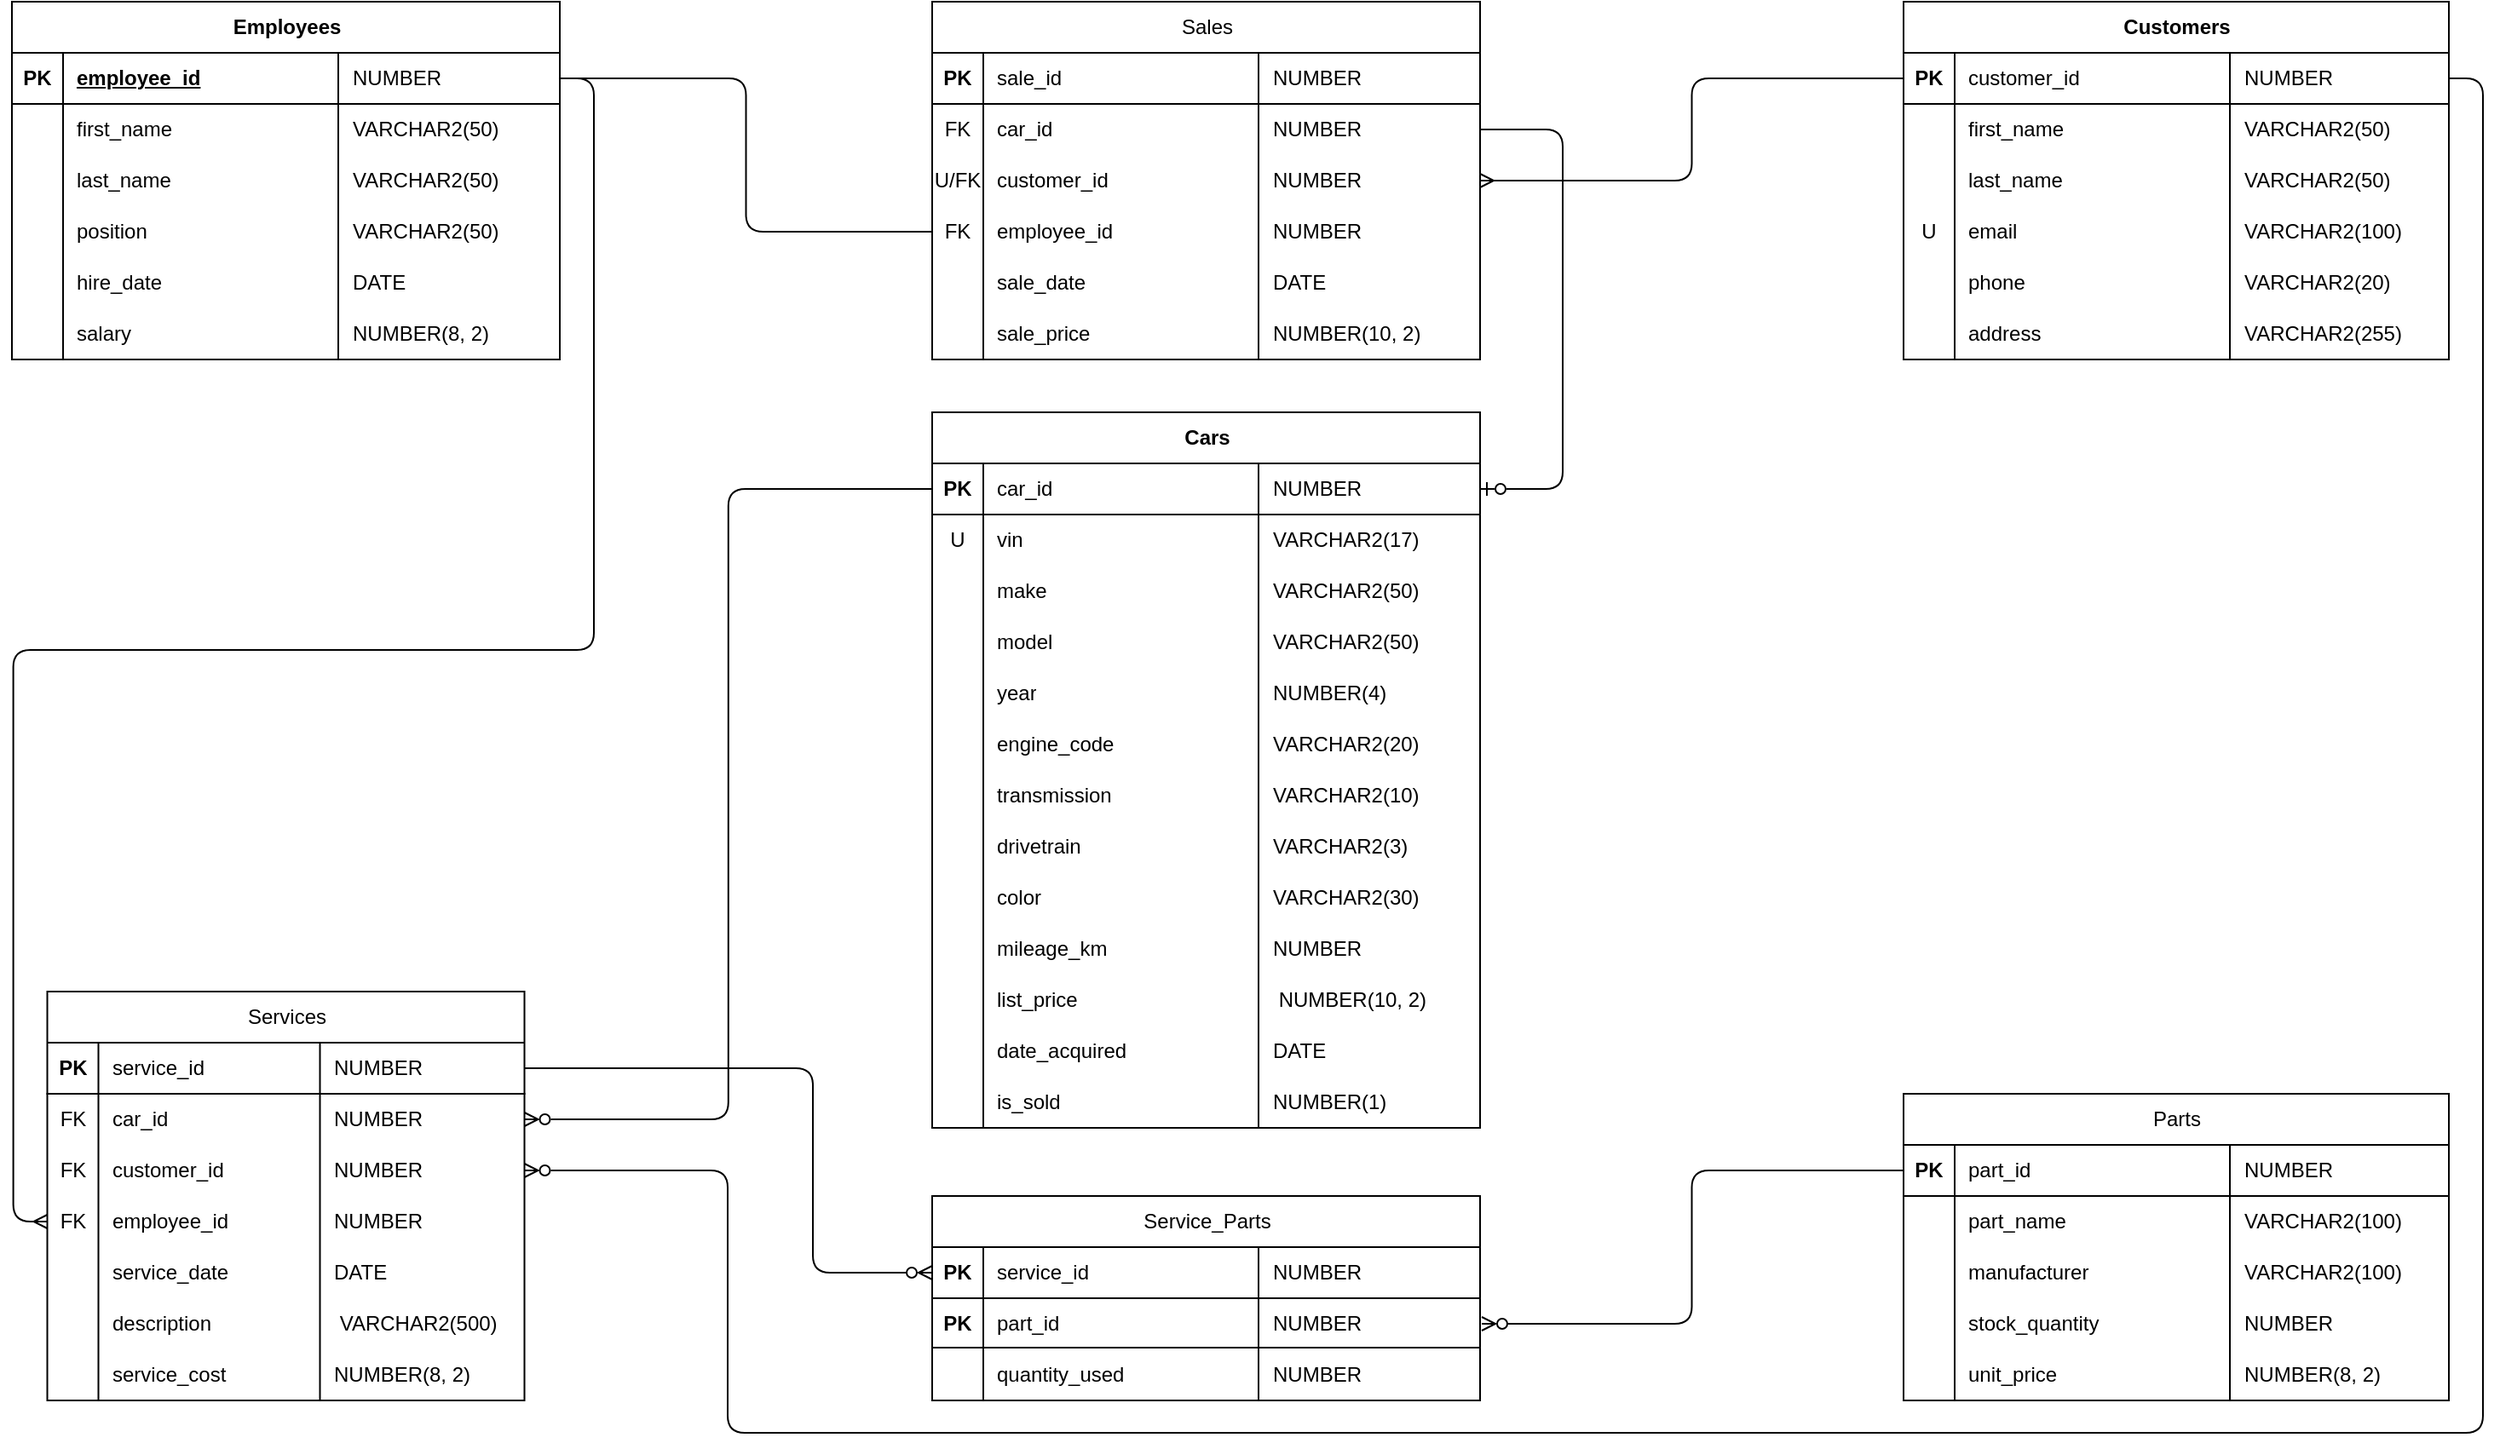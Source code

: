<mxfile version="26.2.9">
  <diagram name="Page-1" id="PmhXNAhxtDhhArLhYBL2">
    <mxGraphModel dx="2040" dy="1110" grid="1" gridSize="10" guides="1" tooltips="1" connect="1" arrows="1" fold="1" page="1" pageScale="1" pageWidth="850" pageHeight="1100" math="0" shadow="0">
      <root>
        <mxCell id="0" />
        <mxCell id="1" parent="0" />
        <mxCell id="oe2S7hdYeP47OF4O3ZrW-1" value="Employees" style="shape=table;startSize=30;container=1;collapsible=1;childLayout=tableLayout;fixedRows=1;rowLines=0;fontStyle=1;align=center;resizeLast=1;html=1;" vertex="1" parent="1">
          <mxGeometry x="10" y="10" width="321.5" height="210" as="geometry">
            <mxRectangle x="48.5" y="850" width="100" height="30" as="alternateBounds" />
          </mxGeometry>
        </mxCell>
        <mxCell id="oe2S7hdYeP47OF4O3ZrW-2" value="" style="shape=tableRow;horizontal=0;startSize=0;swimlaneHead=0;swimlaneBody=0;fillColor=none;collapsible=0;dropTarget=0;points=[[0,0.5],[1,0.5]];portConstraint=eastwest;top=0;left=0;right=0;bottom=1;" vertex="1" parent="oe2S7hdYeP47OF4O3ZrW-1">
          <mxGeometry y="30" width="321.5" height="30" as="geometry" />
        </mxCell>
        <mxCell id="oe2S7hdYeP47OF4O3ZrW-3" value="PK" style="shape=partialRectangle;connectable=0;fillColor=none;top=0;left=0;bottom=0;right=0;fontStyle=1;overflow=hidden;whiteSpace=wrap;html=1;" vertex="1" parent="oe2S7hdYeP47OF4O3ZrW-2">
          <mxGeometry width="30" height="30" as="geometry">
            <mxRectangle width="30" height="30" as="alternateBounds" />
          </mxGeometry>
        </mxCell>
        <mxCell id="oe2S7hdYeP47OF4O3ZrW-4" value="employee_id" style="shape=partialRectangle;connectable=0;fillColor=none;top=0;left=0;bottom=0;right=0;align=left;spacingLeft=6;fontStyle=5;overflow=hidden;whiteSpace=wrap;html=1;" vertex="1" parent="oe2S7hdYeP47OF4O3ZrW-2">
          <mxGeometry x="30" width="161.5" height="30" as="geometry">
            <mxRectangle width="161.5" height="30" as="alternateBounds" />
          </mxGeometry>
        </mxCell>
        <mxCell id="oe2S7hdYeP47OF4O3ZrW-32" value="NUMBER " style="shape=partialRectangle;connectable=0;fillColor=none;top=0;left=0;bottom=0;right=0;align=left;spacingLeft=6;overflow=hidden;whiteSpace=wrap;html=1;" vertex="1" parent="oe2S7hdYeP47OF4O3ZrW-2">
          <mxGeometry x="191.5" width="130" height="30" as="geometry">
            <mxRectangle width="130" height="30" as="alternateBounds" />
          </mxGeometry>
        </mxCell>
        <mxCell id="oe2S7hdYeP47OF4O3ZrW-5" value="" style="shape=tableRow;horizontal=0;startSize=0;swimlaneHead=0;swimlaneBody=0;fillColor=none;collapsible=0;dropTarget=0;points=[[0,0.5],[1,0.5]];portConstraint=eastwest;top=0;left=0;right=0;bottom=0;" vertex="1" parent="oe2S7hdYeP47OF4O3ZrW-1">
          <mxGeometry y="60" width="321.5" height="30" as="geometry" />
        </mxCell>
        <mxCell id="oe2S7hdYeP47OF4O3ZrW-6" value="" style="shape=partialRectangle;connectable=0;fillColor=none;top=0;left=0;bottom=0;right=0;editable=1;overflow=hidden;whiteSpace=wrap;html=1;" vertex="1" parent="oe2S7hdYeP47OF4O3ZrW-5">
          <mxGeometry width="30" height="30" as="geometry">
            <mxRectangle width="30" height="30" as="alternateBounds" />
          </mxGeometry>
        </mxCell>
        <mxCell id="oe2S7hdYeP47OF4O3ZrW-7" value="first_name" style="shape=partialRectangle;connectable=0;fillColor=none;top=0;left=0;bottom=0;right=0;align=left;spacingLeft=6;overflow=hidden;whiteSpace=wrap;html=1;" vertex="1" parent="oe2S7hdYeP47OF4O3ZrW-5">
          <mxGeometry x="30" width="161.5" height="30" as="geometry">
            <mxRectangle width="161.5" height="30" as="alternateBounds" />
          </mxGeometry>
        </mxCell>
        <mxCell id="oe2S7hdYeP47OF4O3ZrW-33" value="VARCHAR2(50)" style="shape=partialRectangle;connectable=0;fillColor=none;top=0;left=0;bottom=0;right=0;align=left;spacingLeft=6;overflow=hidden;whiteSpace=wrap;html=1;" vertex="1" parent="oe2S7hdYeP47OF4O3ZrW-5">
          <mxGeometry x="191.5" width="130" height="30" as="geometry">
            <mxRectangle width="130" height="30" as="alternateBounds" />
          </mxGeometry>
        </mxCell>
        <mxCell id="oe2S7hdYeP47OF4O3ZrW-8" value="" style="shape=tableRow;horizontal=0;startSize=0;swimlaneHead=0;swimlaneBody=0;fillColor=none;collapsible=0;dropTarget=0;points=[[0,0.5],[1,0.5]];portConstraint=eastwest;top=0;left=0;right=0;bottom=0;" vertex="1" parent="oe2S7hdYeP47OF4O3ZrW-1">
          <mxGeometry y="90" width="321.5" height="30" as="geometry" />
        </mxCell>
        <mxCell id="oe2S7hdYeP47OF4O3ZrW-9" value="" style="shape=partialRectangle;connectable=0;fillColor=none;top=0;left=0;bottom=0;right=0;editable=1;overflow=hidden;whiteSpace=wrap;html=1;" vertex="1" parent="oe2S7hdYeP47OF4O3ZrW-8">
          <mxGeometry width="30" height="30" as="geometry">
            <mxRectangle width="30" height="30" as="alternateBounds" />
          </mxGeometry>
        </mxCell>
        <mxCell id="oe2S7hdYeP47OF4O3ZrW-10" value="last_name" style="shape=partialRectangle;connectable=0;fillColor=none;top=0;left=0;bottom=0;right=0;align=left;spacingLeft=6;overflow=hidden;whiteSpace=wrap;html=1;" vertex="1" parent="oe2S7hdYeP47OF4O3ZrW-8">
          <mxGeometry x="30" width="161.5" height="30" as="geometry">
            <mxRectangle width="161.5" height="30" as="alternateBounds" />
          </mxGeometry>
        </mxCell>
        <mxCell id="oe2S7hdYeP47OF4O3ZrW-34" value="VARCHAR2(50)" style="shape=partialRectangle;connectable=0;fillColor=none;top=0;left=0;bottom=0;right=0;align=left;spacingLeft=6;overflow=hidden;whiteSpace=wrap;html=1;" vertex="1" parent="oe2S7hdYeP47OF4O3ZrW-8">
          <mxGeometry x="191.5" width="130" height="30" as="geometry">
            <mxRectangle width="130" height="30" as="alternateBounds" />
          </mxGeometry>
        </mxCell>
        <mxCell id="oe2S7hdYeP47OF4O3ZrW-11" value="" style="shape=tableRow;horizontal=0;startSize=0;swimlaneHead=0;swimlaneBody=0;fillColor=none;collapsible=0;dropTarget=0;points=[[0,0.5],[1,0.5]];portConstraint=eastwest;top=0;left=0;right=0;bottom=0;" vertex="1" parent="oe2S7hdYeP47OF4O3ZrW-1">
          <mxGeometry y="120" width="321.5" height="30" as="geometry" />
        </mxCell>
        <mxCell id="oe2S7hdYeP47OF4O3ZrW-12" value="" style="shape=partialRectangle;connectable=0;fillColor=none;top=0;left=0;bottom=0;right=0;editable=1;overflow=hidden;whiteSpace=wrap;html=1;" vertex="1" parent="oe2S7hdYeP47OF4O3ZrW-11">
          <mxGeometry width="30" height="30" as="geometry">
            <mxRectangle width="30" height="30" as="alternateBounds" />
          </mxGeometry>
        </mxCell>
        <mxCell id="oe2S7hdYeP47OF4O3ZrW-13" value="position" style="shape=partialRectangle;connectable=0;fillColor=none;top=0;left=0;bottom=0;right=0;align=left;spacingLeft=6;overflow=hidden;whiteSpace=wrap;html=1;" vertex="1" parent="oe2S7hdYeP47OF4O3ZrW-11">
          <mxGeometry x="30" width="161.5" height="30" as="geometry">
            <mxRectangle width="161.5" height="30" as="alternateBounds" />
          </mxGeometry>
        </mxCell>
        <mxCell id="oe2S7hdYeP47OF4O3ZrW-35" value="VARCHAR2(50)" style="shape=partialRectangle;connectable=0;fillColor=none;top=0;left=0;bottom=0;right=0;align=left;spacingLeft=6;overflow=hidden;whiteSpace=wrap;html=1;" vertex="1" parent="oe2S7hdYeP47OF4O3ZrW-11">
          <mxGeometry x="191.5" width="130" height="30" as="geometry">
            <mxRectangle width="130" height="30" as="alternateBounds" />
          </mxGeometry>
        </mxCell>
        <mxCell id="oe2S7hdYeP47OF4O3ZrW-36" style="shape=tableRow;horizontal=0;startSize=0;swimlaneHead=0;swimlaneBody=0;fillColor=none;collapsible=0;dropTarget=0;points=[[0,0.5],[1,0.5]];portConstraint=eastwest;top=0;left=0;right=0;bottom=0;" vertex="1" parent="oe2S7hdYeP47OF4O3ZrW-1">
          <mxGeometry y="150" width="321.5" height="30" as="geometry" />
        </mxCell>
        <mxCell id="oe2S7hdYeP47OF4O3ZrW-37" style="shape=partialRectangle;connectable=0;fillColor=none;top=0;left=0;bottom=0;right=0;editable=1;overflow=hidden;whiteSpace=wrap;html=1;" vertex="1" parent="oe2S7hdYeP47OF4O3ZrW-36">
          <mxGeometry width="30" height="30" as="geometry">
            <mxRectangle width="30" height="30" as="alternateBounds" />
          </mxGeometry>
        </mxCell>
        <mxCell id="oe2S7hdYeP47OF4O3ZrW-38" value="hire_date" style="shape=partialRectangle;connectable=0;fillColor=none;top=0;left=0;bottom=0;right=0;align=left;spacingLeft=6;overflow=hidden;whiteSpace=wrap;html=1;" vertex="1" parent="oe2S7hdYeP47OF4O3ZrW-36">
          <mxGeometry x="30" width="161.5" height="30" as="geometry">
            <mxRectangle width="161.5" height="30" as="alternateBounds" />
          </mxGeometry>
        </mxCell>
        <mxCell id="oe2S7hdYeP47OF4O3ZrW-39" value="DATE" style="shape=partialRectangle;connectable=0;fillColor=none;top=0;left=0;bottom=0;right=0;align=left;spacingLeft=6;overflow=hidden;whiteSpace=wrap;html=1;" vertex="1" parent="oe2S7hdYeP47OF4O3ZrW-36">
          <mxGeometry x="191.5" width="130" height="30" as="geometry">
            <mxRectangle width="130" height="30" as="alternateBounds" />
          </mxGeometry>
        </mxCell>
        <mxCell id="oe2S7hdYeP47OF4O3ZrW-40" style="shape=tableRow;horizontal=0;startSize=0;swimlaneHead=0;swimlaneBody=0;fillColor=none;collapsible=0;dropTarget=0;points=[[0,0.5],[1,0.5]];portConstraint=eastwest;top=0;left=0;right=0;bottom=0;" vertex="1" parent="oe2S7hdYeP47OF4O3ZrW-1">
          <mxGeometry y="180" width="321.5" height="30" as="geometry" />
        </mxCell>
        <mxCell id="oe2S7hdYeP47OF4O3ZrW-41" style="shape=partialRectangle;connectable=0;fillColor=none;top=0;left=0;bottom=0;right=0;editable=1;overflow=hidden;whiteSpace=wrap;html=1;" vertex="1" parent="oe2S7hdYeP47OF4O3ZrW-40">
          <mxGeometry width="30" height="30" as="geometry">
            <mxRectangle width="30" height="30" as="alternateBounds" />
          </mxGeometry>
        </mxCell>
        <mxCell id="oe2S7hdYeP47OF4O3ZrW-42" value="salary" style="shape=partialRectangle;connectable=0;fillColor=none;top=0;left=0;bottom=0;right=0;align=left;spacingLeft=6;overflow=hidden;whiteSpace=wrap;html=1;" vertex="1" parent="oe2S7hdYeP47OF4O3ZrW-40">
          <mxGeometry x="30" width="161.5" height="30" as="geometry">
            <mxRectangle width="161.5" height="30" as="alternateBounds" />
          </mxGeometry>
        </mxCell>
        <mxCell id="oe2S7hdYeP47OF4O3ZrW-43" value="NUMBER(8, 2)" style="shape=partialRectangle;connectable=0;fillColor=none;top=0;left=0;bottom=0;right=0;align=left;spacingLeft=6;overflow=hidden;whiteSpace=wrap;html=1;" vertex="1" parent="oe2S7hdYeP47OF4O3ZrW-40">
          <mxGeometry x="191.5" width="130" height="30" as="geometry">
            <mxRectangle width="130" height="30" as="alternateBounds" />
          </mxGeometry>
        </mxCell>
        <mxCell id="oe2S7hdYeP47OF4O3ZrW-44" value="Customers" style="shape=table;startSize=30;container=1;collapsible=1;childLayout=tableLayout;fixedRows=1;rowLines=0;fontStyle=1;align=center;resizeLast=1;html=1;" vertex="1" parent="1">
          <mxGeometry x="1120" y="10" width="320" height="210" as="geometry">
            <mxRectangle x="48.5" y="850" width="100" height="30" as="alternateBounds" />
          </mxGeometry>
        </mxCell>
        <mxCell id="oe2S7hdYeP47OF4O3ZrW-45" value="" style="shape=tableRow;horizontal=0;startSize=0;swimlaneHead=0;swimlaneBody=0;fillColor=none;collapsible=0;dropTarget=0;points=[[0,0.5],[1,0.5]];portConstraint=eastwest;top=0;left=0;right=0;bottom=1;" vertex="1" parent="oe2S7hdYeP47OF4O3ZrW-44">
          <mxGeometry y="30" width="320" height="30" as="geometry" />
        </mxCell>
        <mxCell id="oe2S7hdYeP47OF4O3ZrW-46" value="PK" style="shape=partialRectangle;connectable=0;fillColor=none;top=0;left=0;bottom=0;right=0;fontStyle=1;overflow=hidden;whiteSpace=wrap;html=1;" vertex="1" parent="oe2S7hdYeP47OF4O3ZrW-45">
          <mxGeometry width="30" height="30" as="geometry">
            <mxRectangle width="30" height="30" as="alternateBounds" />
          </mxGeometry>
        </mxCell>
        <mxCell id="oe2S7hdYeP47OF4O3ZrW-47" value="customer_id" style="shape=partialRectangle;connectable=0;fillColor=none;top=0;left=0;bottom=0;right=0;align=left;spacingLeft=6;overflow=hidden;whiteSpace=wrap;html=1;" vertex="1" parent="oe2S7hdYeP47OF4O3ZrW-45">
          <mxGeometry x="30" width="161.5" height="30" as="geometry">
            <mxRectangle width="161.5" height="30" as="alternateBounds" />
          </mxGeometry>
        </mxCell>
        <mxCell id="oe2S7hdYeP47OF4O3ZrW-48" value="NUMBER " style="shape=partialRectangle;connectable=0;fillColor=none;top=0;left=0;bottom=0;right=0;align=left;spacingLeft=6;overflow=hidden;whiteSpace=wrap;html=1;" vertex="1" parent="oe2S7hdYeP47OF4O3ZrW-45">
          <mxGeometry x="191.5" width="128.5" height="30" as="geometry">
            <mxRectangle width="128.5" height="30" as="alternateBounds" />
          </mxGeometry>
        </mxCell>
        <mxCell id="oe2S7hdYeP47OF4O3ZrW-49" value="" style="shape=tableRow;horizontal=0;startSize=0;swimlaneHead=0;swimlaneBody=0;fillColor=none;collapsible=0;dropTarget=0;points=[[0,0.5],[1,0.5]];portConstraint=eastwest;top=0;left=0;right=0;bottom=0;" vertex="1" parent="oe2S7hdYeP47OF4O3ZrW-44">
          <mxGeometry y="60" width="320" height="30" as="geometry" />
        </mxCell>
        <mxCell id="oe2S7hdYeP47OF4O3ZrW-50" value="" style="shape=partialRectangle;connectable=0;fillColor=none;top=0;left=0;bottom=0;right=0;editable=1;overflow=hidden;whiteSpace=wrap;html=1;" vertex="1" parent="oe2S7hdYeP47OF4O3ZrW-49">
          <mxGeometry width="30" height="30" as="geometry">
            <mxRectangle width="30" height="30" as="alternateBounds" />
          </mxGeometry>
        </mxCell>
        <mxCell id="oe2S7hdYeP47OF4O3ZrW-51" value="first_name" style="shape=partialRectangle;connectable=0;fillColor=none;top=0;left=0;bottom=0;right=0;align=left;spacingLeft=6;overflow=hidden;whiteSpace=wrap;html=1;" vertex="1" parent="oe2S7hdYeP47OF4O3ZrW-49">
          <mxGeometry x="30" width="161.5" height="30" as="geometry">
            <mxRectangle width="161.5" height="30" as="alternateBounds" />
          </mxGeometry>
        </mxCell>
        <mxCell id="oe2S7hdYeP47OF4O3ZrW-52" value="VARCHAR2(50)" style="shape=partialRectangle;connectable=0;fillColor=none;top=0;left=0;bottom=0;right=0;align=left;spacingLeft=6;overflow=hidden;whiteSpace=wrap;html=1;" vertex="1" parent="oe2S7hdYeP47OF4O3ZrW-49">
          <mxGeometry x="191.5" width="128.5" height="30" as="geometry">
            <mxRectangle width="128.5" height="30" as="alternateBounds" />
          </mxGeometry>
        </mxCell>
        <mxCell id="oe2S7hdYeP47OF4O3ZrW-53" value="" style="shape=tableRow;horizontal=0;startSize=0;swimlaneHead=0;swimlaneBody=0;fillColor=none;collapsible=0;dropTarget=0;points=[[0,0.5],[1,0.5]];portConstraint=eastwest;top=0;left=0;right=0;bottom=0;" vertex="1" parent="oe2S7hdYeP47OF4O3ZrW-44">
          <mxGeometry y="90" width="320" height="30" as="geometry" />
        </mxCell>
        <mxCell id="oe2S7hdYeP47OF4O3ZrW-54" value="" style="shape=partialRectangle;connectable=0;fillColor=none;top=0;left=0;bottom=0;right=0;editable=1;overflow=hidden;whiteSpace=wrap;html=1;" vertex="1" parent="oe2S7hdYeP47OF4O3ZrW-53">
          <mxGeometry width="30" height="30" as="geometry">
            <mxRectangle width="30" height="30" as="alternateBounds" />
          </mxGeometry>
        </mxCell>
        <mxCell id="oe2S7hdYeP47OF4O3ZrW-55" value="last_name" style="shape=partialRectangle;connectable=0;fillColor=none;top=0;left=0;bottom=0;right=0;align=left;spacingLeft=6;overflow=hidden;whiteSpace=wrap;html=1;" vertex="1" parent="oe2S7hdYeP47OF4O3ZrW-53">
          <mxGeometry x="30" width="161.5" height="30" as="geometry">
            <mxRectangle width="161.5" height="30" as="alternateBounds" />
          </mxGeometry>
        </mxCell>
        <mxCell id="oe2S7hdYeP47OF4O3ZrW-56" value="VARCHAR2(50)" style="shape=partialRectangle;connectable=0;fillColor=none;top=0;left=0;bottom=0;right=0;align=left;spacingLeft=6;overflow=hidden;whiteSpace=wrap;html=1;" vertex="1" parent="oe2S7hdYeP47OF4O3ZrW-53">
          <mxGeometry x="191.5" width="128.5" height="30" as="geometry">
            <mxRectangle width="128.5" height="30" as="alternateBounds" />
          </mxGeometry>
        </mxCell>
        <mxCell id="oe2S7hdYeP47OF4O3ZrW-57" value="" style="shape=tableRow;horizontal=0;startSize=0;swimlaneHead=0;swimlaneBody=0;fillColor=none;collapsible=0;dropTarget=0;points=[[0,0.5],[1,0.5]];portConstraint=eastwest;top=0;left=0;right=0;bottom=0;" vertex="1" parent="oe2S7hdYeP47OF4O3ZrW-44">
          <mxGeometry y="120" width="320" height="30" as="geometry" />
        </mxCell>
        <mxCell id="oe2S7hdYeP47OF4O3ZrW-58" value="U" style="shape=partialRectangle;connectable=0;fillColor=none;top=0;left=0;bottom=0;right=0;editable=1;overflow=hidden;whiteSpace=wrap;html=1;" vertex="1" parent="oe2S7hdYeP47OF4O3ZrW-57">
          <mxGeometry width="30" height="30" as="geometry">
            <mxRectangle width="30" height="30" as="alternateBounds" />
          </mxGeometry>
        </mxCell>
        <mxCell id="oe2S7hdYeP47OF4O3ZrW-59" value="email" style="shape=partialRectangle;connectable=0;fillColor=none;top=0;left=0;bottom=0;right=0;align=left;spacingLeft=6;overflow=hidden;whiteSpace=wrap;html=1;" vertex="1" parent="oe2S7hdYeP47OF4O3ZrW-57">
          <mxGeometry x="30" width="161.5" height="30" as="geometry">
            <mxRectangle width="161.5" height="30" as="alternateBounds" />
          </mxGeometry>
        </mxCell>
        <mxCell id="oe2S7hdYeP47OF4O3ZrW-60" value="VARCHAR2(100)" style="shape=partialRectangle;connectable=0;fillColor=none;top=0;left=0;bottom=0;right=0;align=left;spacingLeft=6;overflow=hidden;whiteSpace=wrap;html=1;" vertex="1" parent="oe2S7hdYeP47OF4O3ZrW-57">
          <mxGeometry x="191.5" width="128.5" height="30" as="geometry">
            <mxRectangle width="128.5" height="30" as="alternateBounds" />
          </mxGeometry>
        </mxCell>
        <mxCell id="oe2S7hdYeP47OF4O3ZrW-61" style="shape=tableRow;horizontal=0;startSize=0;swimlaneHead=0;swimlaneBody=0;fillColor=none;collapsible=0;dropTarget=0;points=[[0,0.5],[1,0.5]];portConstraint=eastwest;top=0;left=0;right=0;bottom=0;" vertex="1" parent="oe2S7hdYeP47OF4O3ZrW-44">
          <mxGeometry y="150" width="320" height="30" as="geometry" />
        </mxCell>
        <mxCell id="oe2S7hdYeP47OF4O3ZrW-62" style="shape=partialRectangle;connectable=0;fillColor=none;top=0;left=0;bottom=0;right=0;editable=1;overflow=hidden;whiteSpace=wrap;html=1;" vertex="1" parent="oe2S7hdYeP47OF4O3ZrW-61">
          <mxGeometry width="30" height="30" as="geometry">
            <mxRectangle width="30" height="30" as="alternateBounds" />
          </mxGeometry>
        </mxCell>
        <mxCell id="oe2S7hdYeP47OF4O3ZrW-63" value="phone" style="shape=partialRectangle;connectable=0;fillColor=none;top=0;left=0;bottom=0;right=0;align=left;spacingLeft=6;overflow=hidden;whiteSpace=wrap;html=1;" vertex="1" parent="oe2S7hdYeP47OF4O3ZrW-61">
          <mxGeometry x="30" width="161.5" height="30" as="geometry">
            <mxRectangle width="161.5" height="30" as="alternateBounds" />
          </mxGeometry>
        </mxCell>
        <mxCell id="oe2S7hdYeP47OF4O3ZrW-64" value="VARCHAR2(20)" style="shape=partialRectangle;connectable=0;fillColor=none;top=0;left=0;bottom=0;right=0;align=left;spacingLeft=6;overflow=hidden;whiteSpace=wrap;html=1;" vertex="1" parent="oe2S7hdYeP47OF4O3ZrW-61">
          <mxGeometry x="191.5" width="128.5" height="30" as="geometry">
            <mxRectangle width="128.5" height="30" as="alternateBounds" />
          </mxGeometry>
        </mxCell>
        <mxCell id="oe2S7hdYeP47OF4O3ZrW-65" style="shape=tableRow;horizontal=0;startSize=0;swimlaneHead=0;swimlaneBody=0;fillColor=none;collapsible=0;dropTarget=0;points=[[0,0.5],[1,0.5]];portConstraint=eastwest;top=0;left=0;right=0;bottom=0;" vertex="1" parent="oe2S7hdYeP47OF4O3ZrW-44">
          <mxGeometry y="180" width="320" height="30" as="geometry" />
        </mxCell>
        <mxCell id="oe2S7hdYeP47OF4O3ZrW-66" style="shape=partialRectangle;connectable=0;fillColor=none;top=0;left=0;bottom=0;right=0;editable=1;overflow=hidden;whiteSpace=wrap;html=1;" vertex="1" parent="oe2S7hdYeP47OF4O3ZrW-65">
          <mxGeometry width="30" height="30" as="geometry">
            <mxRectangle width="30" height="30" as="alternateBounds" />
          </mxGeometry>
        </mxCell>
        <mxCell id="oe2S7hdYeP47OF4O3ZrW-67" value="address" style="shape=partialRectangle;connectable=0;fillColor=none;top=0;left=0;bottom=0;right=0;align=left;spacingLeft=6;overflow=hidden;whiteSpace=wrap;html=1;" vertex="1" parent="oe2S7hdYeP47OF4O3ZrW-65">
          <mxGeometry x="30" width="161.5" height="30" as="geometry">
            <mxRectangle width="161.5" height="30" as="alternateBounds" />
          </mxGeometry>
        </mxCell>
        <mxCell id="oe2S7hdYeP47OF4O3ZrW-68" value="VARCHAR2(255)" style="shape=partialRectangle;connectable=0;fillColor=none;top=0;left=0;bottom=0;right=0;align=left;spacingLeft=6;overflow=hidden;whiteSpace=wrap;html=1;" vertex="1" parent="oe2S7hdYeP47OF4O3ZrW-65">
          <mxGeometry x="191.5" width="128.5" height="30" as="geometry">
            <mxRectangle width="128.5" height="30" as="alternateBounds" />
          </mxGeometry>
        </mxCell>
        <mxCell id="oe2S7hdYeP47OF4O3ZrW-94" value="Cars" style="shape=table;startSize=30;container=1;collapsible=1;childLayout=tableLayout;fixedRows=1;rowLines=0;fontStyle=1;align=center;resizeLast=1;html=1;" vertex="1" parent="1">
          <mxGeometry x="550" y="251" width="321.5" height="420" as="geometry">
            <mxRectangle x="48.5" y="850" width="100" height="30" as="alternateBounds" />
          </mxGeometry>
        </mxCell>
        <mxCell id="oe2S7hdYeP47OF4O3ZrW-95" value="" style="shape=tableRow;horizontal=0;startSize=0;swimlaneHead=0;swimlaneBody=0;fillColor=none;collapsible=0;dropTarget=0;points=[[0,0.5],[1,0.5]];portConstraint=eastwest;top=0;left=0;right=0;bottom=1;" vertex="1" parent="oe2S7hdYeP47OF4O3ZrW-94">
          <mxGeometry y="30" width="321.5" height="30" as="geometry" />
        </mxCell>
        <mxCell id="oe2S7hdYeP47OF4O3ZrW-96" value="PK" style="shape=partialRectangle;connectable=0;fillColor=none;top=0;left=0;bottom=0;right=0;fontStyle=1;overflow=hidden;whiteSpace=wrap;html=1;" vertex="1" parent="oe2S7hdYeP47OF4O3ZrW-95">
          <mxGeometry width="30" height="30" as="geometry">
            <mxRectangle width="30" height="30" as="alternateBounds" />
          </mxGeometry>
        </mxCell>
        <mxCell id="oe2S7hdYeP47OF4O3ZrW-97" value="car_id" style="shape=partialRectangle;connectable=0;fillColor=none;top=0;left=0;bottom=0;right=0;align=left;spacingLeft=6;overflow=hidden;whiteSpace=wrap;html=1;" vertex="1" parent="oe2S7hdYeP47OF4O3ZrW-95">
          <mxGeometry x="30" width="161.5" height="30" as="geometry">
            <mxRectangle width="161.5" height="30" as="alternateBounds" />
          </mxGeometry>
        </mxCell>
        <mxCell id="oe2S7hdYeP47OF4O3ZrW-98" value="NUMBER " style="shape=partialRectangle;connectable=0;fillColor=none;top=0;left=0;bottom=0;right=0;align=left;spacingLeft=6;overflow=hidden;whiteSpace=wrap;html=1;" vertex="1" parent="oe2S7hdYeP47OF4O3ZrW-95">
          <mxGeometry x="191.5" width="130" height="30" as="geometry">
            <mxRectangle width="130" height="30" as="alternateBounds" />
          </mxGeometry>
        </mxCell>
        <mxCell id="oe2S7hdYeP47OF4O3ZrW-99" value="" style="shape=tableRow;horizontal=0;startSize=0;swimlaneHead=0;swimlaneBody=0;fillColor=none;collapsible=0;dropTarget=0;points=[[0,0.5],[1,0.5]];portConstraint=eastwest;top=0;left=0;right=0;bottom=0;" vertex="1" parent="oe2S7hdYeP47OF4O3ZrW-94">
          <mxGeometry y="60" width="321.5" height="30" as="geometry" />
        </mxCell>
        <mxCell id="oe2S7hdYeP47OF4O3ZrW-100" value="U" style="shape=partialRectangle;connectable=0;fillColor=none;top=0;left=0;bottom=0;right=0;editable=1;overflow=hidden;whiteSpace=wrap;html=1;" vertex="1" parent="oe2S7hdYeP47OF4O3ZrW-99">
          <mxGeometry width="30" height="30" as="geometry">
            <mxRectangle width="30" height="30" as="alternateBounds" />
          </mxGeometry>
        </mxCell>
        <mxCell id="oe2S7hdYeP47OF4O3ZrW-101" value="vin" style="shape=partialRectangle;connectable=0;fillColor=none;top=0;left=0;bottom=0;right=0;align=left;spacingLeft=6;overflow=hidden;whiteSpace=wrap;html=1;" vertex="1" parent="oe2S7hdYeP47OF4O3ZrW-99">
          <mxGeometry x="30" width="161.5" height="30" as="geometry">
            <mxRectangle width="161.5" height="30" as="alternateBounds" />
          </mxGeometry>
        </mxCell>
        <mxCell id="oe2S7hdYeP47OF4O3ZrW-102" value="VARCHAR2(17)" style="shape=partialRectangle;connectable=0;fillColor=none;top=0;left=0;bottom=0;right=0;align=left;spacingLeft=6;overflow=hidden;whiteSpace=wrap;html=1;" vertex="1" parent="oe2S7hdYeP47OF4O3ZrW-99">
          <mxGeometry x="191.5" width="130" height="30" as="geometry">
            <mxRectangle width="130" height="30" as="alternateBounds" />
          </mxGeometry>
        </mxCell>
        <mxCell id="oe2S7hdYeP47OF4O3ZrW-103" value="" style="shape=tableRow;horizontal=0;startSize=0;swimlaneHead=0;swimlaneBody=0;fillColor=none;collapsible=0;dropTarget=0;points=[[0,0.5],[1,0.5]];portConstraint=eastwest;top=0;left=0;right=0;bottom=0;" vertex="1" parent="oe2S7hdYeP47OF4O3ZrW-94">
          <mxGeometry y="90" width="321.5" height="30" as="geometry" />
        </mxCell>
        <mxCell id="oe2S7hdYeP47OF4O3ZrW-104" value="" style="shape=partialRectangle;connectable=0;fillColor=none;top=0;left=0;bottom=0;right=0;editable=1;overflow=hidden;whiteSpace=wrap;html=1;" vertex="1" parent="oe2S7hdYeP47OF4O3ZrW-103">
          <mxGeometry width="30" height="30" as="geometry">
            <mxRectangle width="30" height="30" as="alternateBounds" />
          </mxGeometry>
        </mxCell>
        <mxCell id="oe2S7hdYeP47OF4O3ZrW-105" value="make" style="shape=partialRectangle;connectable=0;fillColor=none;top=0;left=0;bottom=0;right=0;align=left;spacingLeft=6;overflow=hidden;whiteSpace=wrap;html=1;" vertex="1" parent="oe2S7hdYeP47OF4O3ZrW-103">
          <mxGeometry x="30" width="161.5" height="30" as="geometry">
            <mxRectangle width="161.5" height="30" as="alternateBounds" />
          </mxGeometry>
        </mxCell>
        <mxCell id="oe2S7hdYeP47OF4O3ZrW-106" value="VARCHAR2(50)" style="shape=partialRectangle;connectable=0;fillColor=none;top=0;left=0;bottom=0;right=0;align=left;spacingLeft=6;overflow=hidden;whiteSpace=wrap;html=1;" vertex="1" parent="oe2S7hdYeP47OF4O3ZrW-103">
          <mxGeometry x="191.5" width="130" height="30" as="geometry">
            <mxRectangle width="130" height="30" as="alternateBounds" />
          </mxGeometry>
        </mxCell>
        <mxCell id="oe2S7hdYeP47OF4O3ZrW-107" value="" style="shape=tableRow;horizontal=0;startSize=0;swimlaneHead=0;swimlaneBody=0;fillColor=none;collapsible=0;dropTarget=0;points=[[0,0.5],[1,0.5]];portConstraint=eastwest;top=0;left=0;right=0;bottom=0;" vertex="1" parent="oe2S7hdYeP47OF4O3ZrW-94">
          <mxGeometry y="120" width="321.5" height="30" as="geometry" />
        </mxCell>
        <mxCell id="oe2S7hdYeP47OF4O3ZrW-108" value="" style="shape=partialRectangle;connectable=0;fillColor=none;top=0;left=0;bottom=0;right=0;editable=1;overflow=hidden;whiteSpace=wrap;html=1;" vertex="1" parent="oe2S7hdYeP47OF4O3ZrW-107">
          <mxGeometry width="30" height="30" as="geometry">
            <mxRectangle width="30" height="30" as="alternateBounds" />
          </mxGeometry>
        </mxCell>
        <mxCell id="oe2S7hdYeP47OF4O3ZrW-109" value="model" style="shape=partialRectangle;connectable=0;fillColor=none;top=0;left=0;bottom=0;right=0;align=left;spacingLeft=6;overflow=hidden;whiteSpace=wrap;html=1;" vertex="1" parent="oe2S7hdYeP47OF4O3ZrW-107">
          <mxGeometry x="30" width="161.5" height="30" as="geometry">
            <mxRectangle width="161.5" height="30" as="alternateBounds" />
          </mxGeometry>
        </mxCell>
        <mxCell id="oe2S7hdYeP47OF4O3ZrW-110" value="VARCHAR2(50)" style="shape=partialRectangle;connectable=0;fillColor=none;top=0;left=0;bottom=0;right=0;align=left;spacingLeft=6;overflow=hidden;whiteSpace=wrap;html=1;" vertex="1" parent="oe2S7hdYeP47OF4O3ZrW-107">
          <mxGeometry x="191.5" width="130" height="30" as="geometry">
            <mxRectangle width="130" height="30" as="alternateBounds" />
          </mxGeometry>
        </mxCell>
        <mxCell id="oe2S7hdYeP47OF4O3ZrW-111" style="shape=tableRow;horizontal=0;startSize=0;swimlaneHead=0;swimlaneBody=0;fillColor=none;collapsible=0;dropTarget=0;points=[[0,0.5],[1,0.5]];portConstraint=eastwest;top=0;left=0;right=0;bottom=0;" vertex="1" parent="oe2S7hdYeP47OF4O3ZrW-94">
          <mxGeometry y="150" width="321.5" height="30" as="geometry" />
        </mxCell>
        <mxCell id="oe2S7hdYeP47OF4O3ZrW-112" style="shape=partialRectangle;connectable=0;fillColor=none;top=0;left=0;bottom=0;right=0;editable=1;overflow=hidden;whiteSpace=wrap;html=1;" vertex="1" parent="oe2S7hdYeP47OF4O3ZrW-111">
          <mxGeometry width="30" height="30" as="geometry">
            <mxRectangle width="30" height="30" as="alternateBounds" />
          </mxGeometry>
        </mxCell>
        <mxCell id="oe2S7hdYeP47OF4O3ZrW-113" value="year" style="shape=partialRectangle;connectable=0;fillColor=none;top=0;left=0;bottom=0;right=0;align=left;spacingLeft=6;overflow=hidden;whiteSpace=wrap;html=1;" vertex="1" parent="oe2S7hdYeP47OF4O3ZrW-111">
          <mxGeometry x="30" width="161.5" height="30" as="geometry">
            <mxRectangle width="161.5" height="30" as="alternateBounds" />
          </mxGeometry>
        </mxCell>
        <mxCell id="oe2S7hdYeP47OF4O3ZrW-114" value="NUMBER(4)" style="shape=partialRectangle;connectable=0;fillColor=none;top=0;left=0;bottom=0;right=0;align=left;spacingLeft=6;overflow=hidden;whiteSpace=wrap;html=1;" vertex="1" parent="oe2S7hdYeP47OF4O3ZrW-111">
          <mxGeometry x="191.5" width="130" height="30" as="geometry">
            <mxRectangle width="130" height="30" as="alternateBounds" />
          </mxGeometry>
        </mxCell>
        <mxCell id="oe2S7hdYeP47OF4O3ZrW-115" style="shape=tableRow;horizontal=0;startSize=0;swimlaneHead=0;swimlaneBody=0;fillColor=none;collapsible=0;dropTarget=0;points=[[0,0.5],[1,0.5]];portConstraint=eastwest;top=0;left=0;right=0;bottom=0;" vertex="1" parent="oe2S7hdYeP47OF4O3ZrW-94">
          <mxGeometry y="180" width="321.5" height="30" as="geometry" />
        </mxCell>
        <mxCell id="oe2S7hdYeP47OF4O3ZrW-116" style="shape=partialRectangle;connectable=0;fillColor=none;top=0;left=0;bottom=0;right=0;editable=1;overflow=hidden;whiteSpace=wrap;html=1;" vertex="1" parent="oe2S7hdYeP47OF4O3ZrW-115">
          <mxGeometry width="30" height="30" as="geometry">
            <mxRectangle width="30" height="30" as="alternateBounds" />
          </mxGeometry>
        </mxCell>
        <mxCell id="oe2S7hdYeP47OF4O3ZrW-117" value="engine_code" style="shape=partialRectangle;connectable=0;fillColor=none;top=0;left=0;bottom=0;right=0;align=left;spacingLeft=6;overflow=hidden;whiteSpace=wrap;html=1;" vertex="1" parent="oe2S7hdYeP47OF4O3ZrW-115">
          <mxGeometry x="30" width="161.5" height="30" as="geometry">
            <mxRectangle width="161.5" height="30" as="alternateBounds" />
          </mxGeometry>
        </mxCell>
        <mxCell id="oe2S7hdYeP47OF4O3ZrW-118" value="VARCHAR2(20)" style="shape=partialRectangle;connectable=0;fillColor=none;top=0;left=0;bottom=0;right=0;align=left;spacingLeft=6;overflow=hidden;whiteSpace=wrap;html=1;" vertex="1" parent="oe2S7hdYeP47OF4O3ZrW-115">
          <mxGeometry x="191.5" width="130" height="30" as="geometry">
            <mxRectangle width="130" height="30" as="alternateBounds" />
          </mxGeometry>
        </mxCell>
        <mxCell id="oe2S7hdYeP47OF4O3ZrW-143" style="shape=tableRow;horizontal=0;startSize=0;swimlaneHead=0;swimlaneBody=0;fillColor=none;collapsible=0;dropTarget=0;points=[[0,0.5],[1,0.5]];portConstraint=eastwest;top=0;left=0;right=0;bottom=0;" vertex="1" parent="oe2S7hdYeP47OF4O3ZrW-94">
          <mxGeometry y="210" width="321.5" height="30" as="geometry" />
        </mxCell>
        <mxCell id="oe2S7hdYeP47OF4O3ZrW-144" style="shape=partialRectangle;connectable=0;fillColor=none;top=0;left=0;bottom=0;right=0;editable=1;overflow=hidden;whiteSpace=wrap;html=1;" vertex="1" parent="oe2S7hdYeP47OF4O3ZrW-143">
          <mxGeometry width="30" height="30" as="geometry">
            <mxRectangle width="30" height="30" as="alternateBounds" />
          </mxGeometry>
        </mxCell>
        <mxCell id="oe2S7hdYeP47OF4O3ZrW-145" value="transmission" style="shape=partialRectangle;connectable=0;fillColor=none;top=0;left=0;bottom=0;right=0;align=left;spacingLeft=6;overflow=hidden;whiteSpace=wrap;html=1;" vertex="1" parent="oe2S7hdYeP47OF4O3ZrW-143">
          <mxGeometry x="30" width="161.5" height="30" as="geometry">
            <mxRectangle width="161.5" height="30" as="alternateBounds" />
          </mxGeometry>
        </mxCell>
        <mxCell id="oe2S7hdYeP47OF4O3ZrW-146" value="VARCHAR2(10)" style="shape=partialRectangle;connectable=0;fillColor=none;top=0;left=0;bottom=0;right=0;align=left;spacingLeft=6;overflow=hidden;whiteSpace=wrap;html=1;" vertex="1" parent="oe2S7hdYeP47OF4O3ZrW-143">
          <mxGeometry x="191.5" width="130" height="30" as="geometry">
            <mxRectangle width="130" height="30" as="alternateBounds" />
          </mxGeometry>
        </mxCell>
        <mxCell id="oe2S7hdYeP47OF4O3ZrW-139" style="shape=tableRow;horizontal=0;startSize=0;swimlaneHead=0;swimlaneBody=0;fillColor=none;collapsible=0;dropTarget=0;points=[[0,0.5],[1,0.5]];portConstraint=eastwest;top=0;left=0;right=0;bottom=0;" vertex="1" parent="oe2S7hdYeP47OF4O3ZrW-94">
          <mxGeometry y="240" width="321.5" height="30" as="geometry" />
        </mxCell>
        <mxCell id="oe2S7hdYeP47OF4O3ZrW-140" style="shape=partialRectangle;connectable=0;fillColor=none;top=0;left=0;bottom=0;right=0;editable=1;overflow=hidden;whiteSpace=wrap;html=1;" vertex="1" parent="oe2S7hdYeP47OF4O3ZrW-139">
          <mxGeometry width="30" height="30" as="geometry">
            <mxRectangle width="30" height="30" as="alternateBounds" />
          </mxGeometry>
        </mxCell>
        <mxCell id="oe2S7hdYeP47OF4O3ZrW-141" value="drivetrain" style="shape=partialRectangle;connectable=0;fillColor=none;top=0;left=0;bottom=0;right=0;align=left;spacingLeft=6;overflow=hidden;whiteSpace=wrap;html=1;" vertex="1" parent="oe2S7hdYeP47OF4O3ZrW-139">
          <mxGeometry x="30" width="161.5" height="30" as="geometry">
            <mxRectangle width="161.5" height="30" as="alternateBounds" />
          </mxGeometry>
        </mxCell>
        <mxCell id="oe2S7hdYeP47OF4O3ZrW-142" value="VARCHAR2(3)" style="shape=partialRectangle;connectable=0;fillColor=none;top=0;left=0;bottom=0;right=0;align=left;spacingLeft=6;overflow=hidden;whiteSpace=wrap;html=1;" vertex="1" parent="oe2S7hdYeP47OF4O3ZrW-139">
          <mxGeometry x="191.5" width="130" height="30" as="geometry">
            <mxRectangle width="130" height="30" as="alternateBounds" />
          </mxGeometry>
        </mxCell>
        <mxCell id="oe2S7hdYeP47OF4O3ZrW-135" style="shape=tableRow;horizontal=0;startSize=0;swimlaneHead=0;swimlaneBody=0;fillColor=none;collapsible=0;dropTarget=0;points=[[0,0.5],[1,0.5]];portConstraint=eastwest;top=0;left=0;right=0;bottom=0;" vertex="1" parent="oe2S7hdYeP47OF4O3ZrW-94">
          <mxGeometry y="270" width="321.5" height="30" as="geometry" />
        </mxCell>
        <mxCell id="oe2S7hdYeP47OF4O3ZrW-136" style="shape=partialRectangle;connectable=0;fillColor=none;top=0;left=0;bottom=0;right=0;editable=1;overflow=hidden;whiteSpace=wrap;html=1;" vertex="1" parent="oe2S7hdYeP47OF4O3ZrW-135">
          <mxGeometry width="30" height="30" as="geometry">
            <mxRectangle width="30" height="30" as="alternateBounds" />
          </mxGeometry>
        </mxCell>
        <mxCell id="oe2S7hdYeP47OF4O3ZrW-137" value="color" style="shape=partialRectangle;connectable=0;fillColor=none;top=0;left=0;bottom=0;right=0;align=left;spacingLeft=6;overflow=hidden;whiteSpace=wrap;html=1;" vertex="1" parent="oe2S7hdYeP47OF4O3ZrW-135">
          <mxGeometry x="30" width="161.5" height="30" as="geometry">
            <mxRectangle width="161.5" height="30" as="alternateBounds" />
          </mxGeometry>
        </mxCell>
        <mxCell id="oe2S7hdYeP47OF4O3ZrW-138" value="VARCHAR2(30)" style="shape=partialRectangle;connectable=0;fillColor=none;top=0;left=0;bottom=0;right=0;align=left;spacingLeft=6;overflow=hidden;whiteSpace=wrap;html=1;" vertex="1" parent="oe2S7hdYeP47OF4O3ZrW-135">
          <mxGeometry x="191.5" width="130" height="30" as="geometry">
            <mxRectangle width="130" height="30" as="alternateBounds" />
          </mxGeometry>
        </mxCell>
        <mxCell id="oe2S7hdYeP47OF4O3ZrW-131" style="shape=tableRow;horizontal=0;startSize=0;swimlaneHead=0;swimlaneBody=0;fillColor=none;collapsible=0;dropTarget=0;points=[[0,0.5],[1,0.5]];portConstraint=eastwest;top=0;left=0;right=0;bottom=0;" vertex="1" parent="oe2S7hdYeP47OF4O3ZrW-94">
          <mxGeometry y="300" width="321.5" height="30" as="geometry" />
        </mxCell>
        <mxCell id="oe2S7hdYeP47OF4O3ZrW-132" style="shape=partialRectangle;connectable=0;fillColor=none;top=0;left=0;bottom=0;right=0;editable=1;overflow=hidden;whiteSpace=wrap;html=1;" vertex="1" parent="oe2S7hdYeP47OF4O3ZrW-131">
          <mxGeometry width="30" height="30" as="geometry">
            <mxRectangle width="30" height="30" as="alternateBounds" />
          </mxGeometry>
        </mxCell>
        <mxCell id="oe2S7hdYeP47OF4O3ZrW-133" value="mileage_km" style="shape=partialRectangle;connectable=0;fillColor=none;top=0;left=0;bottom=0;right=0;align=left;spacingLeft=6;overflow=hidden;whiteSpace=wrap;html=1;" vertex="1" parent="oe2S7hdYeP47OF4O3ZrW-131">
          <mxGeometry x="30" width="161.5" height="30" as="geometry">
            <mxRectangle width="161.5" height="30" as="alternateBounds" />
          </mxGeometry>
        </mxCell>
        <mxCell id="oe2S7hdYeP47OF4O3ZrW-134" value="NUMBER " style="shape=partialRectangle;connectable=0;fillColor=none;top=0;left=0;bottom=0;right=0;align=left;spacingLeft=6;overflow=hidden;whiteSpace=wrap;html=1;" vertex="1" parent="oe2S7hdYeP47OF4O3ZrW-131">
          <mxGeometry x="191.5" width="130" height="30" as="geometry">
            <mxRectangle width="130" height="30" as="alternateBounds" />
          </mxGeometry>
        </mxCell>
        <mxCell id="oe2S7hdYeP47OF4O3ZrW-127" style="shape=tableRow;horizontal=0;startSize=0;swimlaneHead=0;swimlaneBody=0;fillColor=none;collapsible=0;dropTarget=0;points=[[0,0.5],[1,0.5]];portConstraint=eastwest;top=0;left=0;right=0;bottom=0;" vertex="1" parent="oe2S7hdYeP47OF4O3ZrW-94">
          <mxGeometry y="330" width="321.5" height="30" as="geometry" />
        </mxCell>
        <mxCell id="oe2S7hdYeP47OF4O3ZrW-128" style="shape=partialRectangle;connectable=0;fillColor=none;top=0;left=0;bottom=0;right=0;editable=1;overflow=hidden;whiteSpace=wrap;html=1;" vertex="1" parent="oe2S7hdYeP47OF4O3ZrW-127">
          <mxGeometry width="30" height="30" as="geometry">
            <mxRectangle width="30" height="30" as="alternateBounds" />
          </mxGeometry>
        </mxCell>
        <mxCell id="oe2S7hdYeP47OF4O3ZrW-129" value="list_price" style="shape=partialRectangle;connectable=0;fillColor=none;top=0;left=0;bottom=0;right=0;align=left;spacingLeft=6;overflow=hidden;whiteSpace=wrap;html=1;" vertex="1" parent="oe2S7hdYeP47OF4O3ZrW-127">
          <mxGeometry x="30" width="161.5" height="30" as="geometry">
            <mxRectangle width="161.5" height="30" as="alternateBounds" />
          </mxGeometry>
        </mxCell>
        <mxCell id="oe2S7hdYeP47OF4O3ZrW-130" value=" NUMBER(10, 2)" style="shape=partialRectangle;connectable=0;fillColor=none;top=0;left=0;bottom=0;right=0;align=left;spacingLeft=6;overflow=hidden;whiteSpace=wrap;html=1;" vertex="1" parent="oe2S7hdYeP47OF4O3ZrW-127">
          <mxGeometry x="191.5" width="130" height="30" as="geometry">
            <mxRectangle width="130" height="30" as="alternateBounds" />
          </mxGeometry>
        </mxCell>
        <mxCell id="oe2S7hdYeP47OF4O3ZrW-123" style="shape=tableRow;horizontal=0;startSize=0;swimlaneHead=0;swimlaneBody=0;fillColor=none;collapsible=0;dropTarget=0;points=[[0,0.5],[1,0.5]];portConstraint=eastwest;top=0;left=0;right=0;bottom=0;" vertex="1" parent="oe2S7hdYeP47OF4O3ZrW-94">
          <mxGeometry y="360" width="321.5" height="30" as="geometry" />
        </mxCell>
        <mxCell id="oe2S7hdYeP47OF4O3ZrW-124" style="shape=partialRectangle;connectable=0;fillColor=none;top=0;left=0;bottom=0;right=0;editable=1;overflow=hidden;whiteSpace=wrap;html=1;" vertex="1" parent="oe2S7hdYeP47OF4O3ZrW-123">
          <mxGeometry width="30" height="30" as="geometry">
            <mxRectangle width="30" height="30" as="alternateBounds" />
          </mxGeometry>
        </mxCell>
        <mxCell id="oe2S7hdYeP47OF4O3ZrW-125" value="date_acquired" style="shape=partialRectangle;connectable=0;fillColor=none;top=0;left=0;bottom=0;right=0;align=left;spacingLeft=6;overflow=hidden;whiteSpace=wrap;html=1;" vertex="1" parent="oe2S7hdYeP47OF4O3ZrW-123">
          <mxGeometry x="30" width="161.5" height="30" as="geometry">
            <mxRectangle width="161.5" height="30" as="alternateBounds" />
          </mxGeometry>
        </mxCell>
        <mxCell id="oe2S7hdYeP47OF4O3ZrW-126" value="DATE" style="shape=partialRectangle;connectable=0;fillColor=none;top=0;left=0;bottom=0;right=0;align=left;spacingLeft=6;overflow=hidden;whiteSpace=wrap;html=1;" vertex="1" parent="oe2S7hdYeP47OF4O3ZrW-123">
          <mxGeometry x="191.5" width="130" height="30" as="geometry">
            <mxRectangle width="130" height="30" as="alternateBounds" />
          </mxGeometry>
        </mxCell>
        <mxCell id="oe2S7hdYeP47OF4O3ZrW-119" style="shape=tableRow;horizontal=0;startSize=0;swimlaneHead=0;swimlaneBody=0;fillColor=none;collapsible=0;dropTarget=0;points=[[0,0.5],[1,0.5]];portConstraint=eastwest;top=0;left=0;right=0;bottom=0;" vertex="1" parent="oe2S7hdYeP47OF4O3ZrW-94">
          <mxGeometry y="390" width="321.5" height="30" as="geometry" />
        </mxCell>
        <mxCell id="oe2S7hdYeP47OF4O3ZrW-120" style="shape=partialRectangle;connectable=0;fillColor=none;top=0;left=0;bottom=0;right=0;editable=1;overflow=hidden;whiteSpace=wrap;html=1;" vertex="1" parent="oe2S7hdYeP47OF4O3ZrW-119">
          <mxGeometry width="30" height="30" as="geometry">
            <mxRectangle width="30" height="30" as="alternateBounds" />
          </mxGeometry>
        </mxCell>
        <mxCell id="oe2S7hdYeP47OF4O3ZrW-121" value="is_sold" style="shape=partialRectangle;connectable=0;fillColor=none;top=0;left=0;bottom=0;right=0;align=left;spacingLeft=6;overflow=hidden;whiteSpace=wrap;html=1;" vertex="1" parent="oe2S7hdYeP47OF4O3ZrW-119">
          <mxGeometry x="30" width="161.5" height="30" as="geometry">
            <mxRectangle width="161.5" height="30" as="alternateBounds" />
          </mxGeometry>
        </mxCell>
        <mxCell id="oe2S7hdYeP47OF4O3ZrW-122" value="NUMBER(1)" style="shape=partialRectangle;connectable=0;fillColor=none;top=0;left=0;bottom=0;right=0;align=left;spacingLeft=6;overflow=hidden;whiteSpace=wrap;html=1;" vertex="1" parent="oe2S7hdYeP47OF4O3ZrW-119">
          <mxGeometry x="191.5" width="130" height="30" as="geometry">
            <mxRectangle width="130" height="30" as="alternateBounds" />
          </mxGeometry>
        </mxCell>
        <mxCell id="oe2S7hdYeP47OF4O3ZrW-147" value="Parts" style="shape=table;startSize=30;container=1;collapsible=1;childLayout=tableLayout;fixedRows=1;rowLines=0;align=center;resizeLast=1;html=1;" vertex="1" parent="1">
          <mxGeometry x="1120" y="651" width="320" height="180" as="geometry">
            <mxRectangle x="48.5" y="850" width="100" height="30" as="alternateBounds" />
          </mxGeometry>
        </mxCell>
        <mxCell id="oe2S7hdYeP47OF4O3ZrW-148" value="" style="shape=tableRow;horizontal=0;startSize=0;swimlaneHead=0;swimlaneBody=0;fillColor=none;collapsible=0;dropTarget=0;points=[[0,0.5],[1,0.5]];portConstraint=eastwest;top=0;left=0;right=0;bottom=1;" vertex="1" parent="oe2S7hdYeP47OF4O3ZrW-147">
          <mxGeometry y="30" width="320" height="30" as="geometry" />
        </mxCell>
        <mxCell id="oe2S7hdYeP47OF4O3ZrW-149" value="PK" style="shape=partialRectangle;connectable=0;fillColor=none;top=0;left=0;bottom=0;right=0;fontStyle=1;overflow=hidden;whiteSpace=wrap;html=1;" vertex="1" parent="oe2S7hdYeP47OF4O3ZrW-148">
          <mxGeometry width="30" height="30" as="geometry">
            <mxRectangle width="30" height="30" as="alternateBounds" />
          </mxGeometry>
        </mxCell>
        <mxCell id="oe2S7hdYeP47OF4O3ZrW-150" value="part_id" style="shape=partialRectangle;connectable=0;fillColor=none;top=0;left=0;bottom=0;right=0;align=left;spacingLeft=6;overflow=hidden;whiteSpace=wrap;html=1;" vertex="1" parent="oe2S7hdYeP47OF4O3ZrW-148">
          <mxGeometry x="30" width="161.5" height="30" as="geometry">
            <mxRectangle width="161.5" height="30" as="alternateBounds" />
          </mxGeometry>
        </mxCell>
        <mxCell id="oe2S7hdYeP47OF4O3ZrW-151" value="NUMBER " style="shape=partialRectangle;connectable=0;fillColor=none;top=0;left=0;bottom=0;right=0;align=left;spacingLeft=6;overflow=hidden;whiteSpace=wrap;html=1;" vertex="1" parent="oe2S7hdYeP47OF4O3ZrW-148">
          <mxGeometry x="191.5" width="128.5" height="30" as="geometry">
            <mxRectangle width="128.5" height="30" as="alternateBounds" />
          </mxGeometry>
        </mxCell>
        <mxCell id="oe2S7hdYeP47OF4O3ZrW-152" value="" style="shape=tableRow;horizontal=0;startSize=0;swimlaneHead=0;swimlaneBody=0;fillColor=none;collapsible=0;dropTarget=0;points=[[0,0.5],[1,0.5]];portConstraint=eastwest;top=0;left=0;right=0;bottom=0;" vertex="1" parent="oe2S7hdYeP47OF4O3ZrW-147">
          <mxGeometry y="60" width="320" height="30" as="geometry" />
        </mxCell>
        <mxCell id="oe2S7hdYeP47OF4O3ZrW-153" value="" style="shape=partialRectangle;connectable=0;fillColor=none;top=0;left=0;bottom=0;right=0;editable=1;overflow=hidden;whiteSpace=wrap;html=1;" vertex="1" parent="oe2S7hdYeP47OF4O3ZrW-152">
          <mxGeometry width="30" height="30" as="geometry">
            <mxRectangle width="30" height="30" as="alternateBounds" />
          </mxGeometry>
        </mxCell>
        <mxCell id="oe2S7hdYeP47OF4O3ZrW-154" value="part_name" style="shape=partialRectangle;connectable=0;fillColor=none;top=0;left=0;bottom=0;right=0;align=left;spacingLeft=6;overflow=hidden;whiteSpace=wrap;html=1;" vertex="1" parent="oe2S7hdYeP47OF4O3ZrW-152">
          <mxGeometry x="30" width="161.5" height="30" as="geometry">
            <mxRectangle width="161.5" height="30" as="alternateBounds" />
          </mxGeometry>
        </mxCell>
        <mxCell id="oe2S7hdYeP47OF4O3ZrW-155" value="VARCHAR2(100)" style="shape=partialRectangle;connectable=0;fillColor=none;top=0;left=0;bottom=0;right=0;align=left;spacingLeft=6;overflow=hidden;whiteSpace=wrap;html=1;" vertex="1" parent="oe2S7hdYeP47OF4O3ZrW-152">
          <mxGeometry x="191.5" width="128.5" height="30" as="geometry">
            <mxRectangle width="128.5" height="30" as="alternateBounds" />
          </mxGeometry>
        </mxCell>
        <mxCell id="oe2S7hdYeP47OF4O3ZrW-156" value="" style="shape=tableRow;horizontal=0;startSize=0;swimlaneHead=0;swimlaneBody=0;fillColor=none;collapsible=0;dropTarget=0;points=[[0,0.5],[1,0.5]];portConstraint=eastwest;top=0;left=0;right=0;bottom=0;" vertex="1" parent="oe2S7hdYeP47OF4O3ZrW-147">
          <mxGeometry y="90" width="320" height="30" as="geometry" />
        </mxCell>
        <mxCell id="oe2S7hdYeP47OF4O3ZrW-157" value="" style="shape=partialRectangle;connectable=0;fillColor=none;top=0;left=0;bottom=0;right=0;editable=1;overflow=hidden;whiteSpace=wrap;html=1;" vertex="1" parent="oe2S7hdYeP47OF4O3ZrW-156">
          <mxGeometry width="30" height="30" as="geometry">
            <mxRectangle width="30" height="30" as="alternateBounds" />
          </mxGeometry>
        </mxCell>
        <mxCell id="oe2S7hdYeP47OF4O3ZrW-158" value="manufacturer" style="shape=partialRectangle;connectable=0;fillColor=none;top=0;left=0;bottom=0;right=0;align=left;spacingLeft=6;overflow=hidden;whiteSpace=wrap;html=1;" vertex="1" parent="oe2S7hdYeP47OF4O3ZrW-156">
          <mxGeometry x="30" width="161.5" height="30" as="geometry">
            <mxRectangle width="161.5" height="30" as="alternateBounds" />
          </mxGeometry>
        </mxCell>
        <mxCell id="oe2S7hdYeP47OF4O3ZrW-159" value="VARCHAR2(100)" style="shape=partialRectangle;connectable=0;fillColor=none;top=0;left=0;bottom=0;right=0;align=left;spacingLeft=6;overflow=hidden;whiteSpace=wrap;html=1;" vertex="1" parent="oe2S7hdYeP47OF4O3ZrW-156">
          <mxGeometry x="191.5" width="128.5" height="30" as="geometry">
            <mxRectangle width="128.5" height="30" as="alternateBounds" />
          </mxGeometry>
        </mxCell>
        <mxCell id="oe2S7hdYeP47OF4O3ZrW-160" value="" style="shape=tableRow;horizontal=0;startSize=0;swimlaneHead=0;swimlaneBody=0;fillColor=none;collapsible=0;dropTarget=0;points=[[0,0.5],[1,0.5]];portConstraint=eastwest;top=0;left=0;right=0;bottom=0;" vertex="1" parent="oe2S7hdYeP47OF4O3ZrW-147">
          <mxGeometry y="120" width="320" height="30" as="geometry" />
        </mxCell>
        <mxCell id="oe2S7hdYeP47OF4O3ZrW-161" value="" style="shape=partialRectangle;connectable=0;fillColor=none;top=0;left=0;bottom=0;right=0;editable=1;overflow=hidden;whiteSpace=wrap;html=1;" vertex="1" parent="oe2S7hdYeP47OF4O3ZrW-160">
          <mxGeometry width="30" height="30" as="geometry">
            <mxRectangle width="30" height="30" as="alternateBounds" />
          </mxGeometry>
        </mxCell>
        <mxCell id="oe2S7hdYeP47OF4O3ZrW-162" value="stock_quantity" style="shape=partialRectangle;connectable=0;fillColor=none;top=0;left=0;bottom=0;right=0;align=left;spacingLeft=6;overflow=hidden;whiteSpace=wrap;html=1;" vertex="1" parent="oe2S7hdYeP47OF4O3ZrW-160">
          <mxGeometry x="30" width="161.5" height="30" as="geometry">
            <mxRectangle width="161.5" height="30" as="alternateBounds" />
          </mxGeometry>
        </mxCell>
        <mxCell id="oe2S7hdYeP47OF4O3ZrW-163" value="NUMBER " style="shape=partialRectangle;connectable=0;fillColor=none;top=0;left=0;bottom=0;right=0;align=left;spacingLeft=6;overflow=hidden;whiteSpace=wrap;html=1;" vertex="1" parent="oe2S7hdYeP47OF4O3ZrW-160">
          <mxGeometry x="191.5" width="128.5" height="30" as="geometry">
            <mxRectangle width="128.5" height="30" as="alternateBounds" />
          </mxGeometry>
        </mxCell>
        <mxCell id="oe2S7hdYeP47OF4O3ZrW-164" style="shape=tableRow;horizontal=0;startSize=0;swimlaneHead=0;swimlaneBody=0;fillColor=none;collapsible=0;dropTarget=0;points=[[0,0.5],[1,0.5]];portConstraint=eastwest;top=0;left=0;right=0;bottom=0;" vertex="1" parent="oe2S7hdYeP47OF4O3ZrW-147">
          <mxGeometry y="150" width="320" height="30" as="geometry" />
        </mxCell>
        <mxCell id="oe2S7hdYeP47OF4O3ZrW-165" style="shape=partialRectangle;connectable=0;fillColor=none;top=0;left=0;bottom=0;right=0;editable=1;overflow=hidden;whiteSpace=wrap;html=1;" vertex="1" parent="oe2S7hdYeP47OF4O3ZrW-164">
          <mxGeometry width="30" height="30" as="geometry">
            <mxRectangle width="30" height="30" as="alternateBounds" />
          </mxGeometry>
        </mxCell>
        <mxCell id="oe2S7hdYeP47OF4O3ZrW-166" value="unit_price" style="shape=partialRectangle;connectable=0;fillColor=none;top=0;left=0;bottom=0;right=0;align=left;spacingLeft=6;overflow=hidden;whiteSpace=wrap;html=1;" vertex="1" parent="oe2S7hdYeP47OF4O3ZrW-164">
          <mxGeometry x="30" width="161.5" height="30" as="geometry">
            <mxRectangle width="161.5" height="30" as="alternateBounds" />
          </mxGeometry>
        </mxCell>
        <mxCell id="oe2S7hdYeP47OF4O3ZrW-167" value="NUMBER(8, 2)" style="shape=partialRectangle;connectable=0;fillColor=none;top=0;left=0;bottom=0;right=0;align=left;spacingLeft=6;overflow=hidden;whiteSpace=wrap;html=1;" vertex="1" parent="oe2S7hdYeP47OF4O3ZrW-164">
          <mxGeometry x="191.5" width="128.5" height="30" as="geometry">
            <mxRectangle width="128.5" height="30" as="alternateBounds" />
          </mxGeometry>
        </mxCell>
        <mxCell id="oe2S7hdYeP47OF4O3ZrW-172" value="Sales" style="shape=table;startSize=30;container=1;collapsible=1;childLayout=tableLayout;fixedRows=1;rowLines=0;align=center;resizeLast=1;html=1;" vertex="1" parent="1">
          <mxGeometry x="550" y="10" width="321.5" height="210" as="geometry">
            <mxRectangle x="48.5" y="850" width="100" height="30" as="alternateBounds" />
          </mxGeometry>
        </mxCell>
        <mxCell id="oe2S7hdYeP47OF4O3ZrW-173" value="" style="shape=tableRow;horizontal=0;startSize=0;swimlaneHead=0;swimlaneBody=0;fillColor=none;collapsible=0;dropTarget=0;points=[[0,0.5],[1,0.5]];portConstraint=eastwest;top=0;left=0;right=0;bottom=1;" vertex="1" parent="oe2S7hdYeP47OF4O3ZrW-172">
          <mxGeometry y="30" width="321.5" height="30" as="geometry" />
        </mxCell>
        <mxCell id="oe2S7hdYeP47OF4O3ZrW-174" value="PK" style="shape=partialRectangle;connectable=0;fillColor=none;top=0;left=0;bottom=0;right=0;fontStyle=1;overflow=hidden;whiteSpace=wrap;html=1;" vertex="1" parent="oe2S7hdYeP47OF4O3ZrW-173">
          <mxGeometry width="30" height="30" as="geometry">
            <mxRectangle width="30" height="30" as="alternateBounds" />
          </mxGeometry>
        </mxCell>
        <mxCell id="oe2S7hdYeP47OF4O3ZrW-175" value="sale_id" style="shape=partialRectangle;connectable=0;fillColor=none;top=0;left=0;bottom=0;right=0;align=left;spacingLeft=6;overflow=hidden;whiteSpace=wrap;html=1;" vertex="1" parent="oe2S7hdYeP47OF4O3ZrW-173">
          <mxGeometry x="30" width="161.5" height="30" as="geometry">
            <mxRectangle width="161.5" height="30" as="alternateBounds" />
          </mxGeometry>
        </mxCell>
        <mxCell id="oe2S7hdYeP47OF4O3ZrW-176" value="NUMBER " style="shape=partialRectangle;connectable=0;fillColor=none;top=0;left=0;bottom=0;right=0;align=left;spacingLeft=6;overflow=hidden;whiteSpace=wrap;html=1;" vertex="1" parent="oe2S7hdYeP47OF4O3ZrW-173">
          <mxGeometry x="191.5" width="130" height="30" as="geometry">
            <mxRectangle width="130" height="30" as="alternateBounds" />
          </mxGeometry>
        </mxCell>
        <mxCell id="oe2S7hdYeP47OF4O3ZrW-177" value="" style="shape=tableRow;horizontal=0;startSize=0;swimlaneHead=0;swimlaneBody=0;fillColor=none;collapsible=0;dropTarget=0;points=[[0,0.5],[1,0.5]];portConstraint=eastwest;top=0;left=0;right=0;bottom=0;" vertex="1" parent="oe2S7hdYeP47OF4O3ZrW-172">
          <mxGeometry y="60" width="321.5" height="30" as="geometry" />
        </mxCell>
        <mxCell id="oe2S7hdYeP47OF4O3ZrW-178" value="FK" style="shape=partialRectangle;connectable=0;fillColor=none;top=0;left=0;bottom=0;right=0;editable=1;overflow=hidden;whiteSpace=wrap;html=1;" vertex="1" parent="oe2S7hdYeP47OF4O3ZrW-177">
          <mxGeometry width="30" height="30" as="geometry">
            <mxRectangle width="30" height="30" as="alternateBounds" />
          </mxGeometry>
        </mxCell>
        <mxCell id="oe2S7hdYeP47OF4O3ZrW-179" value="car_id" style="shape=partialRectangle;connectable=0;fillColor=none;top=0;left=0;bottom=0;right=0;align=left;spacingLeft=6;overflow=hidden;whiteSpace=wrap;html=1;" vertex="1" parent="oe2S7hdYeP47OF4O3ZrW-177">
          <mxGeometry x="30" width="161.5" height="30" as="geometry">
            <mxRectangle width="161.5" height="30" as="alternateBounds" />
          </mxGeometry>
        </mxCell>
        <mxCell id="oe2S7hdYeP47OF4O3ZrW-180" value="NUMBER " style="shape=partialRectangle;connectable=0;fillColor=none;top=0;left=0;bottom=0;right=0;align=left;spacingLeft=6;overflow=hidden;whiteSpace=wrap;html=1;" vertex="1" parent="oe2S7hdYeP47OF4O3ZrW-177">
          <mxGeometry x="191.5" width="130" height="30" as="geometry">
            <mxRectangle width="130" height="30" as="alternateBounds" />
          </mxGeometry>
        </mxCell>
        <mxCell id="oe2S7hdYeP47OF4O3ZrW-181" value="" style="shape=tableRow;horizontal=0;startSize=0;swimlaneHead=0;swimlaneBody=0;fillColor=none;collapsible=0;dropTarget=0;points=[[0,0.5],[1,0.5]];portConstraint=eastwest;top=0;left=0;right=0;bottom=0;" vertex="1" parent="oe2S7hdYeP47OF4O3ZrW-172">
          <mxGeometry y="90" width="321.5" height="30" as="geometry" />
        </mxCell>
        <mxCell id="oe2S7hdYeP47OF4O3ZrW-182" value="U/FK" style="shape=partialRectangle;connectable=0;fillColor=none;top=0;left=0;bottom=0;right=0;editable=1;overflow=hidden;whiteSpace=wrap;html=1;" vertex="1" parent="oe2S7hdYeP47OF4O3ZrW-181">
          <mxGeometry width="30" height="30" as="geometry">
            <mxRectangle width="30" height="30" as="alternateBounds" />
          </mxGeometry>
        </mxCell>
        <mxCell id="oe2S7hdYeP47OF4O3ZrW-183" value="customer_id" style="shape=partialRectangle;connectable=0;fillColor=none;top=0;left=0;bottom=0;right=0;align=left;spacingLeft=6;overflow=hidden;whiteSpace=wrap;html=1;" vertex="1" parent="oe2S7hdYeP47OF4O3ZrW-181">
          <mxGeometry x="30" width="161.5" height="30" as="geometry">
            <mxRectangle width="161.5" height="30" as="alternateBounds" />
          </mxGeometry>
        </mxCell>
        <mxCell id="oe2S7hdYeP47OF4O3ZrW-184" value="NUMBER " style="shape=partialRectangle;connectable=0;fillColor=none;top=0;left=0;bottom=0;right=0;align=left;spacingLeft=6;overflow=hidden;whiteSpace=wrap;html=1;" vertex="1" parent="oe2S7hdYeP47OF4O3ZrW-181">
          <mxGeometry x="191.5" width="130" height="30" as="geometry">
            <mxRectangle width="130" height="30" as="alternateBounds" />
          </mxGeometry>
        </mxCell>
        <mxCell id="oe2S7hdYeP47OF4O3ZrW-185" value="" style="shape=tableRow;horizontal=0;startSize=0;swimlaneHead=0;swimlaneBody=0;fillColor=none;collapsible=0;dropTarget=0;points=[[0,0.5],[1,0.5]];portConstraint=eastwest;top=0;left=0;right=0;bottom=0;" vertex="1" parent="oe2S7hdYeP47OF4O3ZrW-172">
          <mxGeometry y="120" width="321.5" height="30" as="geometry" />
        </mxCell>
        <mxCell id="oe2S7hdYeP47OF4O3ZrW-186" value="FK" style="shape=partialRectangle;connectable=0;fillColor=none;top=0;left=0;bottom=0;right=0;editable=1;overflow=hidden;whiteSpace=wrap;html=1;" vertex="1" parent="oe2S7hdYeP47OF4O3ZrW-185">
          <mxGeometry width="30" height="30" as="geometry">
            <mxRectangle width="30" height="30" as="alternateBounds" />
          </mxGeometry>
        </mxCell>
        <mxCell id="oe2S7hdYeP47OF4O3ZrW-187" value="employee_id" style="shape=partialRectangle;connectable=0;fillColor=none;top=0;left=0;bottom=0;right=0;align=left;spacingLeft=6;overflow=hidden;whiteSpace=wrap;html=1;" vertex="1" parent="oe2S7hdYeP47OF4O3ZrW-185">
          <mxGeometry x="30" width="161.5" height="30" as="geometry">
            <mxRectangle width="161.5" height="30" as="alternateBounds" />
          </mxGeometry>
        </mxCell>
        <mxCell id="oe2S7hdYeP47OF4O3ZrW-188" value="NUMBER " style="shape=partialRectangle;connectable=0;fillColor=none;top=0;left=0;bottom=0;right=0;align=left;spacingLeft=6;overflow=hidden;whiteSpace=wrap;html=1;" vertex="1" parent="oe2S7hdYeP47OF4O3ZrW-185">
          <mxGeometry x="191.5" width="130" height="30" as="geometry">
            <mxRectangle width="130" height="30" as="alternateBounds" />
          </mxGeometry>
        </mxCell>
        <mxCell id="oe2S7hdYeP47OF4O3ZrW-189" style="shape=tableRow;horizontal=0;startSize=0;swimlaneHead=0;swimlaneBody=0;fillColor=none;collapsible=0;dropTarget=0;points=[[0,0.5],[1,0.5]];portConstraint=eastwest;top=0;left=0;right=0;bottom=0;" vertex="1" parent="oe2S7hdYeP47OF4O3ZrW-172">
          <mxGeometry y="150" width="321.5" height="30" as="geometry" />
        </mxCell>
        <mxCell id="oe2S7hdYeP47OF4O3ZrW-190" style="shape=partialRectangle;connectable=0;fillColor=none;top=0;left=0;bottom=0;right=0;editable=1;overflow=hidden;whiteSpace=wrap;html=1;" vertex="1" parent="oe2S7hdYeP47OF4O3ZrW-189">
          <mxGeometry width="30" height="30" as="geometry">
            <mxRectangle width="30" height="30" as="alternateBounds" />
          </mxGeometry>
        </mxCell>
        <mxCell id="oe2S7hdYeP47OF4O3ZrW-191" value="sale_date" style="shape=partialRectangle;connectable=0;fillColor=none;top=0;left=0;bottom=0;right=0;align=left;spacingLeft=6;overflow=hidden;whiteSpace=wrap;html=1;" vertex="1" parent="oe2S7hdYeP47OF4O3ZrW-189">
          <mxGeometry x="30" width="161.5" height="30" as="geometry">
            <mxRectangle width="161.5" height="30" as="alternateBounds" />
          </mxGeometry>
        </mxCell>
        <mxCell id="oe2S7hdYeP47OF4O3ZrW-192" value="DATE " style="shape=partialRectangle;connectable=0;fillColor=none;top=0;left=0;bottom=0;right=0;align=left;spacingLeft=6;overflow=hidden;whiteSpace=wrap;html=1;" vertex="1" parent="oe2S7hdYeP47OF4O3ZrW-189">
          <mxGeometry x="191.5" width="130" height="30" as="geometry">
            <mxRectangle width="130" height="30" as="alternateBounds" />
          </mxGeometry>
        </mxCell>
        <mxCell id="oe2S7hdYeP47OF4O3ZrW-193" style="shape=tableRow;horizontal=0;startSize=0;swimlaneHead=0;swimlaneBody=0;fillColor=none;collapsible=0;dropTarget=0;points=[[0,0.5],[1,0.5]];portConstraint=eastwest;top=0;left=0;right=0;bottom=0;" vertex="1" parent="oe2S7hdYeP47OF4O3ZrW-172">
          <mxGeometry y="180" width="321.5" height="30" as="geometry" />
        </mxCell>
        <mxCell id="oe2S7hdYeP47OF4O3ZrW-194" style="shape=partialRectangle;connectable=0;fillColor=none;top=0;left=0;bottom=0;right=0;editable=1;overflow=hidden;whiteSpace=wrap;html=1;" vertex="1" parent="oe2S7hdYeP47OF4O3ZrW-193">
          <mxGeometry width="30" height="30" as="geometry">
            <mxRectangle width="30" height="30" as="alternateBounds" />
          </mxGeometry>
        </mxCell>
        <mxCell id="oe2S7hdYeP47OF4O3ZrW-195" value="sale_price" style="shape=partialRectangle;connectable=0;fillColor=none;top=0;left=0;bottom=0;right=0;align=left;spacingLeft=6;overflow=hidden;whiteSpace=wrap;html=1;" vertex="1" parent="oe2S7hdYeP47OF4O3ZrW-193">
          <mxGeometry x="30" width="161.5" height="30" as="geometry">
            <mxRectangle width="161.5" height="30" as="alternateBounds" />
          </mxGeometry>
        </mxCell>
        <mxCell id="oe2S7hdYeP47OF4O3ZrW-196" value="NUMBER(10, 2)" style="shape=partialRectangle;connectable=0;fillColor=none;top=0;left=0;bottom=0;right=0;align=left;spacingLeft=6;overflow=hidden;whiteSpace=wrap;html=1;" vertex="1" parent="oe2S7hdYeP47OF4O3ZrW-193">
          <mxGeometry x="191.5" width="130" height="30" as="geometry">
            <mxRectangle width="130" height="30" as="alternateBounds" />
          </mxGeometry>
        </mxCell>
        <mxCell id="oe2S7hdYeP47OF4O3ZrW-197" value="Services" style="shape=table;startSize=30;container=1;collapsible=1;childLayout=tableLayout;fixedRows=1;rowLines=0;align=center;resizeLast=1;html=1;" vertex="1" parent="1">
          <mxGeometry x="30.75" y="591" width="280" height="240" as="geometry">
            <mxRectangle x="48.5" y="850" width="100" height="30" as="alternateBounds" />
          </mxGeometry>
        </mxCell>
        <mxCell id="oe2S7hdYeP47OF4O3ZrW-198" value="" style="shape=tableRow;horizontal=0;startSize=0;swimlaneHead=0;swimlaneBody=0;fillColor=none;collapsible=0;dropTarget=0;points=[[0,0.5],[1,0.5]];portConstraint=eastwest;top=0;left=0;right=0;bottom=1;" vertex="1" parent="oe2S7hdYeP47OF4O3ZrW-197">
          <mxGeometry y="30" width="280" height="30" as="geometry" />
        </mxCell>
        <mxCell id="oe2S7hdYeP47OF4O3ZrW-199" value="PK" style="shape=partialRectangle;connectable=0;fillColor=none;top=0;left=0;bottom=0;right=0;fontStyle=1;overflow=hidden;whiteSpace=wrap;html=1;" vertex="1" parent="oe2S7hdYeP47OF4O3ZrW-198">
          <mxGeometry width="30" height="30" as="geometry">
            <mxRectangle width="30" height="30" as="alternateBounds" />
          </mxGeometry>
        </mxCell>
        <mxCell id="oe2S7hdYeP47OF4O3ZrW-200" value="service_id" style="shape=partialRectangle;connectable=0;fillColor=none;top=0;left=0;bottom=0;right=0;align=left;spacingLeft=6;overflow=hidden;whiteSpace=wrap;html=1;" vertex="1" parent="oe2S7hdYeP47OF4O3ZrW-198">
          <mxGeometry x="30" width="130" height="30" as="geometry">
            <mxRectangle width="130" height="30" as="alternateBounds" />
          </mxGeometry>
        </mxCell>
        <mxCell id="oe2S7hdYeP47OF4O3ZrW-201" value="NUMBER " style="shape=partialRectangle;connectable=0;fillColor=none;top=0;left=0;bottom=0;right=0;align=left;spacingLeft=6;overflow=hidden;whiteSpace=wrap;html=1;" vertex="1" parent="oe2S7hdYeP47OF4O3ZrW-198">
          <mxGeometry x="160" width="120" height="30" as="geometry">
            <mxRectangle width="120" height="30" as="alternateBounds" />
          </mxGeometry>
        </mxCell>
        <mxCell id="oe2S7hdYeP47OF4O3ZrW-202" value="" style="shape=tableRow;horizontal=0;startSize=0;swimlaneHead=0;swimlaneBody=0;fillColor=none;collapsible=0;dropTarget=0;points=[[0,0.5],[1,0.5]];portConstraint=eastwest;top=0;left=0;right=0;bottom=0;" vertex="1" parent="oe2S7hdYeP47OF4O3ZrW-197">
          <mxGeometry y="60" width="280" height="30" as="geometry" />
        </mxCell>
        <mxCell id="oe2S7hdYeP47OF4O3ZrW-203" value="FK" style="shape=partialRectangle;connectable=0;fillColor=none;top=0;left=0;bottom=0;right=0;editable=1;overflow=hidden;whiteSpace=wrap;html=1;" vertex="1" parent="oe2S7hdYeP47OF4O3ZrW-202">
          <mxGeometry width="30" height="30" as="geometry">
            <mxRectangle width="30" height="30" as="alternateBounds" />
          </mxGeometry>
        </mxCell>
        <mxCell id="oe2S7hdYeP47OF4O3ZrW-204" value="car_id" style="shape=partialRectangle;connectable=0;fillColor=none;top=0;left=0;bottom=0;right=0;align=left;spacingLeft=6;overflow=hidden;whiteSpace=wrap;html=1;" vertex="1" parent="oe2S7hdYeP47OF4O3ZrW-202">
          <mxGeometry x="30" width="130" height="30" as="geometry">
            <mxRectangle width="130" height="30" as="alternateBounds" />
          </mxGeometry>
        </mxCell>
        <mxCell id="oe2S7hdYeP47OF4O3ZrW-205" value="NUMBER " style="shape=partialRectangle;connectable=0;fillColor=none;top=0;left=0;bottom=0;right=0;align=left;spacingLeft=6;overflow=hidden;whiteSpace=wrap;html=1;" vertex="1" parent="oe2S7hdYeP47OF4O3ZrW-202">
          <mxGeometry x="160" width="120" height="30" as="geometry">
            <mxRectangle width="120" height="30" as="alternateBounds" />
          </mxGeometry>
        </mxCell>
        <mxCell id="oe2S7hdYeP47OF4O3ZrW-206" value="" style="shape=tableRow;horizontal=0;startSize=0;swimlaneHead=0;swimlaneBody=0;fillColor=none;collapsible=0;dropTarget=0;points=[[0,0.5],[1,0.5]];portConstraint=eastwest;top=0;left=0;right=0;bottom=0;" vertex="1" parent="oe2S7hdYeP47OF4O3ZrW-197">
          <mxGeometry y="90" width="280" height="30" as="geometry" />
        </mxCell>
        <mxCell id="oe2S7hdYeP47OF4O3ZrW-207" value="FK" style="shape=partialRectangle;connectable=0;fillColor=none;top=0;left=0;bottom=0;right=0;editable=1;overflow=hidden;whiteSpace=wrap;html=1;" vertex="1" parent="oe2S7hdYeP47OF4O3ZrW-206">
          <mxGeometry width="30" height="30" as="geometry">
            <mxRectangle width="30" height="30" as="alternateBounds" />
          </mxGeometry>
        </mxCell>
        <mxCell id="oe2S7hdYeP47OF4O3ZrW-208" value="customer_id" style="shape=partialRectangle;connectable=0;fillColor=none;top=0;left=0;bottom=0;right=0;align=left;spacingLeft=6;overflow=hidden;whiteSpace=wrap;html=1;" vertex="1" parent="oe2S7hdYeP47OF4O3ZrW-206">
          <mxGeometry x="30" width="130" height="30" as="geometry">
            <mxRectangle width="130" height="30" as="alternateBounds" />
          </mxGeometry>
        </mxCell>
        <mxCell id="oe2S7hdYeP47OF4O3ZrW-209" value="NUMBER " style="shape=partialRectangle;connectable=0;fillColor=none;top=0;left=0;bottom=0;right=0;align=left;spacingLeft=6;overflow=hidden;whiteSpace=wrap;html=1;" vertex="1" parent="oe2S7hdYeP47OF4O3ZrW-206">
          <mxGeometry x="160" width="120" height="30" as="geometry">
            <mxRectangle width="120" height="30" as="alternateBounds" />
          </mxGeometry>
        </mxCell>
        <mxCell id="oe2S7hdYeP47OF4O3ZrW-210" value="" style="shape=tableRow;horizontal=0;startSize=0;swimlaneHead=0;swimlaneBody=0;fillColor=none;collapsible=0;dropTarget=0;points=[[0,0.5],[1,0.5]];portConstraint=eastwest;top=0;left=0;right=0;bottom=0;" vertex="1" parent="oe2S7hdYeP47OF4O3ZrW-197">
          <mxGeometry y="120" width="280" height="30" as="geometry" />
        </mxCell>
        <mxCell id="oe2S7hdYeP47OF4O3ZrW-211" value="FK" style="shape=partialRectangle;connectable=0;fillColor=none;top=0;left=0;bottom=0;right=0;editable=1;overflow=hidden;whiteSpace=wrap;html=1;" vertex="1" parent="oe2S7hdYeP47OF4O3ZrW-210">
          <mxGeometry width="30" height="30" as="geometry">
            <mxRectangle width="30" height="30" as="alternateBounds" />
          </mxGeometry>
        </mxCell>
        <mxCell id="oe2S7hdYeP47OF4O3ZrW-212" value="employee_id" style="shape=partialRectangle;connectable=0;fillColor=none;top=0;left=0;bottom=0;right=0;align=left;spacingLeft=6;overflow=hidden;whiteSpace=wrap;html=1;" vertex="1" parent="oe2S7hdYeP47OF4O3ZrW-210">
          <mxGeometry x="30" width="130" height="30" as="geometry">
            <mxRectangle width="130" height="30" as="alternateBounds" />
          </mxGeometry>
        </mxCell>
        <mxCell id="oe2S7hdYeP47OF4O3ZrW-213" value="NUMBER " style="shape=partialRectangle;connectable=0;fillColor=none;top=0;left=0;bottom=0;right=0;align=left;spacingLeft=6;overflow=hidden;whiteSpace=wrap;html=1;" vertex="1" parent="oe2S7hdYeP47OF4O3ZrW-210">
          <mxGeometry x="160" width="120" height="30" as="geometry">
            <mxRectangle width="120" height="30" as="alternateBounds" />
          </mxGeometry>
        </mxCell>
        <mxCell id="oe2S7hdYeP47OF4O3ZrW-214" style="shape=tableRow;horizontal=0;startSize=0;swimlaneHead=0;swimlaneBody=0;fillColor=none;collapsible=0;dropTarget=0;points=[[0,0.5],[1,0.5]];portConstraint=eastwest;top=0;left=0;right=0;bottom=0;" vertex="1" parent="oe2S7hdYeP47OF4O3ZrW-197">
          <mxGeometry y="150" width="280" height="30" as="geometry" />
        </mxCell>
        <mxCell id="oe2S7hdYeP47OF4O3ZrW-215" style="shape=partialRectangle;connectable=0;fillColor=none;top=0;left=0;bottom=0;right=0;editable=1;overflow=hidden;whiteSpace=wrap;html=1;" vertex="1" parent="oe2S7hdYeP47OF4O3ZrW-214">
          <mxGeometry width="30" height="30" as="geometry">
            <mxRectangle width="30" height="30" as="alternateBounds" />
          </mxGeometry>
        </mxCell>
        <mxCell id="oe2S7hdYeP47OF4O3ZrW-216" value="service_date" style="shape=partialRectangle;connectable=0;fillColor=none;top=0;left=0;bottom=0;right=0;align=left;spacingLeft=6;overflow=hidden;whiteSpace=wrap;html=1;" vertex="1" parent="oe2S7hdYeP47OF4O3ZrW-214">
          <mxGeometry x="30" width="130" height="30" as="geometry">
            <mxRectangle width="130" height="30" as="alternateBounds" />
          </mxGeometry>
        </mxCell>
        <mxCell id="oe2S7hdYeP47OF4O3ZrW-217" value="DATE " style="shape=partialRectangle;connectable=0;fillColor=none;top=0;left=0;bottom=0;right=0;align=left;spacingLeft=6;overflow=hidden;whiteSpace=wrap;html=1;" vertex="1" parent="oe2S7hdYeP47OF4O3ZrW-214">
          <mxGeometry x="160" width="120" height="30" as="geometry">
            <mxRectangle width="120" height="30" as="alternateBounds" />
          </mxGeometry>
        </mxCell>
        <mxCell id="oe2S7hdYeP47OF4O3ZrW-218" style="shape=tableRow;horizontal=0;startSize=0;swimlaneHead=0;swimlaneBody=0;fillColor=none;collapsible=0;dropTarget=0;points=[[0,0.5],[1,0.5]];portConstraint=eastwest;top=0;left=0;right=0;bottom=0;" vertex="1" parent="oe2S7hdYeP47OF4O3ZrW-197">
          <mxGeometry y="180" width="280" height="30" as="geometry" />
        </mxCell>
        <mxCell id="oe2S7hdYeP47OF4O3ZrW-219" style="shape=partialRectangle;connectable=0;fillColor=none;top=0;left=0;bottom=0;right=0;editable=1;overflow=hidden;whiteSpace=wrap;html=1;" vertex="1" parent="oe2S7hdYeP47OF4O3ZrW-218">
          <mxGeometry width="30" height="30" as="geometry">
            <mxRectangle width="30" height="30" as="alternateBounds" />
          </mxGeometry>
        </mxCell>
        <mxCell id="oe2S7hdYeP47OF4O3ZrW-220" value="description" style="shape=partialRectangle;connectable=0;fillColor=none;top=0;left=0;bottom=0;right=0;align=left;spacingLeft=6;overflow=hidden;whiteSpace=wrap;html=1;" vertex="1" parent="oe2S7hdYeP47OF4O3ZrW-218">
          <mxGeometry x="30" width="130" height="30" as="geometry">
            <mxRectangle width="130" height="30" as="alternateBounds" />
          </mxGeometry>
        </mxCell>
        <mxCell id="oe2S7hdYeP47OF4O3ZrW-221" value=" VARCHAR2(500)" style="shape=partialRectangle;connectable=0;fillColor=none;top=0;left=0;bottom=0;right=0;align=left;spacingLeft=6;overflow=hidden;whiteSpace=wrap;html=1;" vertex="1" parent="oe2S7hdYeP47OF4O3ZrW-218">
          <mxGeometry x="160" width="120" height="30" as="geometry">
            <mxRectangle width="120" height="30" as="alternateBounds" />
          </mxGeometry>
        </mxCell>
        <mxCell id="oe2S7hdYeP47OF4O3ZrW-222" style="shape=tableRow;horizontal=0;startSize=0;swimlaneHead=0;swimlaneBody=0;fillColor=none;collapsible=0;dropTarget=0;points=[[0,0.5],[1,0.5]];portConstraint=eastwest;top=0;left=0;right=0;bottom=0;" vertex="1" parent="oe2S7hdYeP47OF4O3ZrW-197">
          <mxGeometry y="210" width="280" height="30" as="geometry" />
        </mxCell>
        <mxCell id="oe2S7hdYeP47OF4O3ZrW-223" style="shape=partialRectangle;connectable=0;fillColor=none;top=0;left=0;bottom=0;right=0;editable=1;overflow=hidden;whiteSpace=wrap;html=1;" vertex="1" parent="oe2S7hdYeP47OF4O3ZrW-222">
          <mxGeometry width="30" height="30" as="geometry">
            <mxRectangle width="30" height="30" as="alternateBounds" />
          </mxGeometry>
        </mxCell>
        <mxCell id="oe2S7hdYeP47OF4O3ZrW-224" value="service_cost" style="shape=partialRectangle;connectable=0;fillColor=none;top=0;left=0;bottom=0;right=0;align=left;spacingLeft=6;overflow=hidden;whiteSpace=wrap;html=1;" vertex="1" parent="oe2S7hdYeP47OF4O3ZrW-222">
          <mxGeometry x="30" width="130" height="30" as="geometry">
            <mxRectangle width="130" height="30" as="alternateBounds" />
          </mxGeometry>
        </mxCell>
        <mxCell id="oe2S7hdYeP47OF4O3ZrW-225" value="NUMBER(8, 2) " style="shape=partialRectangle;connectable=0;fillColor=none;top=0;left=0;bottom=0;right=0;align=left;spacingLeft=6;overflow=hidden;whiteSpace=wrap;html=1;" vertex="1" parent="oe2S7hdYeP47OF4O3ZrW-222">
          <mxGeometry x="160" width="120" height="30" as="geometry">
            <mxRectangle width="120" height="30" as="alternateBounds" />
          </mxGeometry>
        </mxCell>
        <mxCell id="oe2S7hdYeP47OF4O3ZrW-226" value="Service_Parts" style="shape=table;startSize=30;container=1;collapsible=1;childLayout=tableLayout;fixedRows=1;rowLines=0;align=center;resizeLast=1;html=1;fontStyle=0" vertex="1" parent="1">
          <mxGeometry x="550" y="711" width="321.5" height="120" as="geometry">
            <mxRectangle x="48.5" y="850" width="100" height="30" as="alternateBounds" />
          </mxGeometry>
        </mxCell>
        <mxCell id="oe2S7hdYeP47OF4O3ZrW-227" value="" style="shape=tableRow;horizontal=0;startSize=0;swimlaneHead=0;swimlaneBody=0;fillColor=none;collapsible=0;dropTarget=0;points=[[0,0.5],[1,0.5]];portConstraint=eastwest;top=0;left=0;right=0;bottom=1;" vertex="1" parent="oe2S7hdYeP47OF4O3ZrW-226">
          <mxGeometry y="30" width="321.5" height="30" as="geometry" />
        </mxCell>
        <mxCell id="oe2S7hdYeP47OF4O3ZrW-228" value="PK" style="shape=partialRectangle;connectable=0;fillColor=none;top=0;left=0;bottom=0;right=0;fontStyle=1;overflow=hidden;whiteSpace=wrap;html=1;" vertex="1" parent="oe2S7hdYeP47OF4O3ZrW-227">
          <mxGeometry width="30" height="30" as="geometry">
            <mxRectangle width="30" height="30" as="alternateBounds" />
          </mxGeometry>
        </mxCell>
        <mxCell id="oe2S7hdYeP47OF4O3ZrW-229" value="service_id" style="shape=partialRectangle;connectable=0;fillColor=none;top=0;left=0;bottom=0;right=0;align=left;spacingLeft=6;overflow=hidden;whiteSpace=wrap;html=1;strokeColor=default;" vertex="1" parent="oe2S7hdYeP47OF4O3ZrW-227">
          <mxGeometry x="30" width="161.5" height="30" as="geometry">
            <mxRectangle width="161.5" height="30" as="alternateBounds" />
          </mxGeometry>
        </mxCell>
        <mxCell id="oe2S7hdYeP47OF4O3ZrW-230" value="NUMBER " style="shape=partialRectangle;connectable=0;fillColor=none;top=0;left=0;bottom=0;right=0;align=left;spacingLeft=6;overflow=hidden;whiteSpace=wrap;html=1;" vertex="1" parent="oe2S7hdYeP47OF4O3ZrW-227">
          <mxGeometry x="191.5" width="130" height="30" as="geometry">
            <mxRectangle width="130" height="30" as="alternateBounds" />
          </mxGeometry>
        </mxCell>
        <mxCell id="oe2S7hdYeP47OF4O3ZrW-231" value="" style="shape=tableRow;horizontal=0;startSize=0;swimlaneHead=0;swimlaneBody=0;fillColor=none;collapsible=0;dropTarget=0;points=[[0,0.5],[1,0.5]];portConstraint=eastwest;top=0;left=0;right=0;bottom=0;strokeWidth=1;perimeterSpacing=1;swimlaneLine=1;rounded=0;labelBorderColor=default;labelBackgroundColor=none;" vertex="1" parent="oe2S7hdYeP47OF4O3ZrW-226">
          <mxGeometry y="60" width="321.5" height="30" as="geometry" />
        </mxCell>
        <mxCell id="oe2S7hdYeP47OF4O3ZrW-232" value="PK" style="shape=partialRectangle;connectable=0;fillColor=none;top=0;left=0;bottom=0;right=0;editable=1;overflow=hidden;whiteSpace=wrap;html=1;fontStyle=1;labelBorderColor=none;" vertex="1" parent="oe2S7hdYeP47OF4O3ZrW-231">
          <mxGeometry width="30" height="30" as="geometry">
            <mxRectangle width="30" height="30" as="alternateBounds" />
          </mxGeometry>
        </mxCell>
        <mxCell id="oe2S7hdYeP47OF4O3ZrW-233" value="part_id" style="shape=partialRectangle;connectable=0;fillColor=none;top=0;left=0;bottom=0;right=0;align=left;spacingLeft=6;overflow=hidden;whiteSpace=wrap;html=1;" vertex="1" parent="oe2S7hdYeP47OF4O3ZrW-231">
          <mxGeometry x="30" width="161.5" height="30" as="geometry">
            <mxRectangle width="161.5" height="30" as="alternateBounds" />
          </mxGeometry>
        </mxCell>
        <mxCell id="oe2S7hdYeP47OF4O3ZrW-234" value="NUMBER&amp;nbsp;" style="shape=partialRectangle;connectable=0;fillColor=none;top=0;left=0;bottom=0;right=0;align=left;spacingLeft=6;overflow=hidden;whiteSpace=wrap;html=1;fontStyle=0" vertex="1" parent="oe2S7hdYeP47OF4O3ZrW-231">
          <mxGeometry x="191.5" width="130" height="30" as="geometry">
            <mxRectangle width="130" height="30" as="alternateBounds" />
          </mxGeometry>
        </mxCell>
        <mxCell id="oe2S7hdYeP47OF4O3ZrW-235" value="" style="shape=tableRow;horizontal=0;startSize=0;swimlaneHead=0;swimlaneBody=0;fillColor=none;collapsible=0;dropTarget=0;points=[[0,0.5],[1,0.5]];portConstraint=eastwest;top=0;left=0;right=0;bottom=0;" vertex="1" parent="oe2S7hdYeP47OF4O3ZrW-226">
          <mxGeometry y="90" width="321.5" height="30" as="geometry" />
        </mxCell>
        <mxCell id="oe2S7hdYeP47OF4O3ZrW-236" value="" style="shape=partialRectangle;connectable=0;fillColor=none;top=0;left=0;bottom=0;right=0;editable=1;overflow=hidden;whiteSpace=wrap;html=1;" vertex="1" parent="oe2S7hdYeP47OF4O3ZrW-235">
          <mxGeometry width="30" height="30" as="geometry">
            <mxRectangle width="30" height="30" as="alternateBounds" />
          </mxGeometry>
        </mxCell>
        <mxCell id="oe2S7hdYeP47OF4O3ZrW-237" value="quantity_used" style="shape=partialRectangle;connectable=0;fillColor=none;top=0;left=0;bottom=0;right=0;align=left;spacingLeft=6;overflow=hidden;whiteSpace=wrap;html=1;" vertex="1" parent="oe2S7hdYeP47OF4O3ZrW-235">
          <mxGeometry x="30" width="161.5" height="30" as="geometry">
            <mxRectangle width="161.5" height="30" as="alternateBounds" />
          </mxGeometry>
        </mxCell>
        <mxCell id="oe2S7hdYeP47OF4O3ZrW-238" value="NUMBER " style="shape=partialRectangle;connectable=0;fillColor=none;top=0;left=0;bottom=0;right=0;align=left;spacingLeft=6;overflow=hidden;whiteSpace=wrap;html=1;" vertex="1" parent="oe2S7hdYeP47OF4O3ZrW-235">
          <mxGeometry x="191.5" width="130" height="30" as="geometry">
            <mxRectangle width="130" height="30" as="alternateBounds" />
          </mxGeometry>
        </mxCell>
        <mxCell id="oe2S7hdYeP47OF4O3ZrW-258" style="edgeStyle=orthogonalEdgeStyle;rounded=1;orthogonalLoop=1;jettySize=auto;html=1;entryX=1;entryY=0.5;entryDx=0;entryDy=0;endArrow=ERzeroToOne;startFill=0;curved=0;endFill=0;" edge="1" parent="1" source="oe2S7hdYeP47OF4O3ZrW-177" target="oe2S7hdYeP47OF4O3ZrW-95">
          <mxGeometry relative="1" as="geometry">
            <Array as="points">
              <mxPoint x="920" y="85" />
              <mxPoint x="920" y="296" />
            </Array>
          </mxGeometry>
        </mxCell>
        <mxCell id="oe2S7hdYeP47OF4O3ZrW-259" style="edgeStyle=orthogonalEdgeStyle;shape=connector;curved=0;rounded=1;orthogonalLoop=1;jettySize=auto;html=1;entryX=0;entryY=0.5;entryDx=0;entryDy=0;strokeColor=default;align=center;verticalAlign=middle;fontFamily=Helvetica;fontSize=11;fontColor=default;labelBackgroundColor=default;startFill=0;endArrow=none;startArrow=ERmany;" edge="1" parent="1" source="oe2S7hdYeP47OF4O3ZrW-181" target="oe2S7hdYeP47OF4O3ZrW-45">
          <mxGeometry relative="1" as="geometry" />
        </mxCell>
        <mxCell id="oe2S7hdYeP47OF4O3ZrW-260" style="edgeStyle=orthogonalEdgeStyle;shape=connector;curved=0;rounded=1;orthogonalLoop=1;jettySize=auto;html=1;entryX=1;entryY=0.5;entryDx=0;entryDy=0;strokeColor=default;align=center;verticalAlign=middle;fontFamily=Helvetica;fontSize=11;fontColor=default;labelBackgroundColor=default;startFill=0;endArrow=none;" edge="1" parent="1" source="oe2S7hdYeP47OF4O3ZrW-185" target="oe2S7hdYeP47OF4O3ZrW-2">
          <mxGeometry relative="1" as="geometry" />
        </mxCell>
        <mxCell id="oe2S7hdYeP47OF4O3ZrW-261" style="edgeStyle=orthogonalEdgeStyle;shape=connector;curved=0;rounded=1;orthogonalLoop=1;jettySize=auto;html=1;entryX=0;entryY=0.5;entryDx=0;entryDy=0;strokeColor=default;align=center;verticalAlign=middle;fontFamily=Helvetica;fontSize=11;fontColor=default;labelBackgroundColor=default;startFill=0;endArrow=none;startArrow=ERzeroToMany;" edge="1" parent="1" source="oe2S7hdYeP47OF4O3ZrW-202" target="oe2S7hdYeP47OF4O3ZrW-95">
          <mxGeometry relative="1" as="geometry" />
        </mxCell>
        <mxCell id="oe2S7hdYeP47OF4O3ZrW-262" style="edgeStyle=orthogonalEdgeStyle;shape=connector;curved=0;rounded=1;orthogonalLoop=1;jettySize=auto;html=1;entryX=1;entryY=0.5;entryDx=0;entryDy=0;strokeColor=default;align=center;verticalAlign=middle;fontFamily=Helvetica;fontSize=11;fontColor=default;labelBackgroundColor=default;startFill=0;endArrow=none;startArrow=ERzeroToMany;" edge="1" parent="1" source="oe2S7hdYeP47OF4O3ZrW-206" target="oe2S7hdYeP47OF4O3ZrW-45">
          <mxGeometry relative="1" as="geometry">
            <Array as="points">
              <mxPoint x="430" y="696" />
              <mxPoint x="430" y="850" />
              <mxPoint x="1460" y="850" />
              <mxPoint x="1460" y="55" />
            </Array>
          </mxGeometry>
        </mxCell>
        <mxCell id="oe2S7hdYeP47OF4O3ZrW-263" style="edgeStyle=orthogonalEdgeStyle;shape=connector;curved=0;rounded=1;orthogonalLoop=1;jettySize=auto;html=1;entryX=1;entryY=0.5;entryDx=0;entryDy=0;strokeColor=default;align=center;verticalAlign=middle;fontFamily=Helvetica;fontSize=11;fontColor=default;labelBackgroundColor=default;startFill=0;endArrow=none;endFill=0;startArrow=ERmany;" edge="1" parent="1" source="oe2S7hdYeP47OF4O3ZrW-210" target="oe2S7hdYeP47OF4O3ZrW-2">
          <mxGeometry relative="1" as="geometry" />
        </mxCell>
        <mxCell id="oe2S7hdYeP47OF4O3ZrW-264" style="edgeStyle=orthogonalEdgeStyle;shape=connector;curved=0;rounded=1;orthogonalLoop=1;jettySize=auto;html=1;entryX=0;entryY=0.5;entryDx=0;entryDy=0;strokeColor=default;align=center;verticalAlign=middle;fontFamily=Helvetica;fontSize=11;fontColor=default;labelBackgroundColor=default;startFill=0;endArrow=ERzeroToMany;endFill=0;" edge="1" parent="1" source="oe2S7hdYeP47OF4O3ZrW-198" target="oe2S7hdYeP47OF4O3ZrW-227">
          <mxGeometry relative="1" as="geometry">
            <Array as="points">
              <mxPoint x="480" y="636" />
              <mxPoint x="480" y="756" />
            </Array>
          </mxGeometry>
        </mxCell>
        <mxCell id="oe2S7hdYeP47OF4O3ZrW-265" style="edgeStyle=orthogonalEdgeStyle;shape=connector;curved=0;rounded=1;orthogonalLoop=1;jettySize=auto;html=1;entryX=1;entryY=0.5;entryDx=0;entryDy=0;strokeColor=default;align=center;verticalAlign=middle;fontFamily=Helvetica;fontSize=11;fontColor=default;labelBackgroundColor=default;startFill=0;endArrow=ERzeroToMany;endFill=0;" edge="1" parent="1" source="oe2S7hdYeP47OF4O3ZrW-148" target="oe2S7hdYeP47OF4O3ZrW-231">
          <mxGeometry relative="1" as="geometry" />
        </mxCell>
        <mxCell id="oe2S7hdYeP47OF4O3ZrW-267" value="" style="endArrow=none;html=1;rounded=0;strokeColor=default;align=center;verticalAlign=middle;fontFamily=Helvetica;fontSize=11;fontColor=default;labelBackgroundColor=default;edgeStyle=orthogonalEdgeStyle;curved=0;entryX=0.998;entryY=0.968;entryDx=0;entryDy=0;entryPerimeter=0;" edge="1" parent="1" target="oe2S7hdYeP47OF4O3ZrW-231">
          <mxGeometry relative="1" as="geometry">
            <mxPoint x="550" y="800" as="sourcePoint" />
            <mxPoint x="710" y="800" as="targetPoint" />
            <Array as="points">
              <mxPoint x="872" y="800" />
            </Array>
          </mxGeometry>
        </mxCell>
      </root>
    </mxGraphModel>
  </diagram>
</mxfile>
